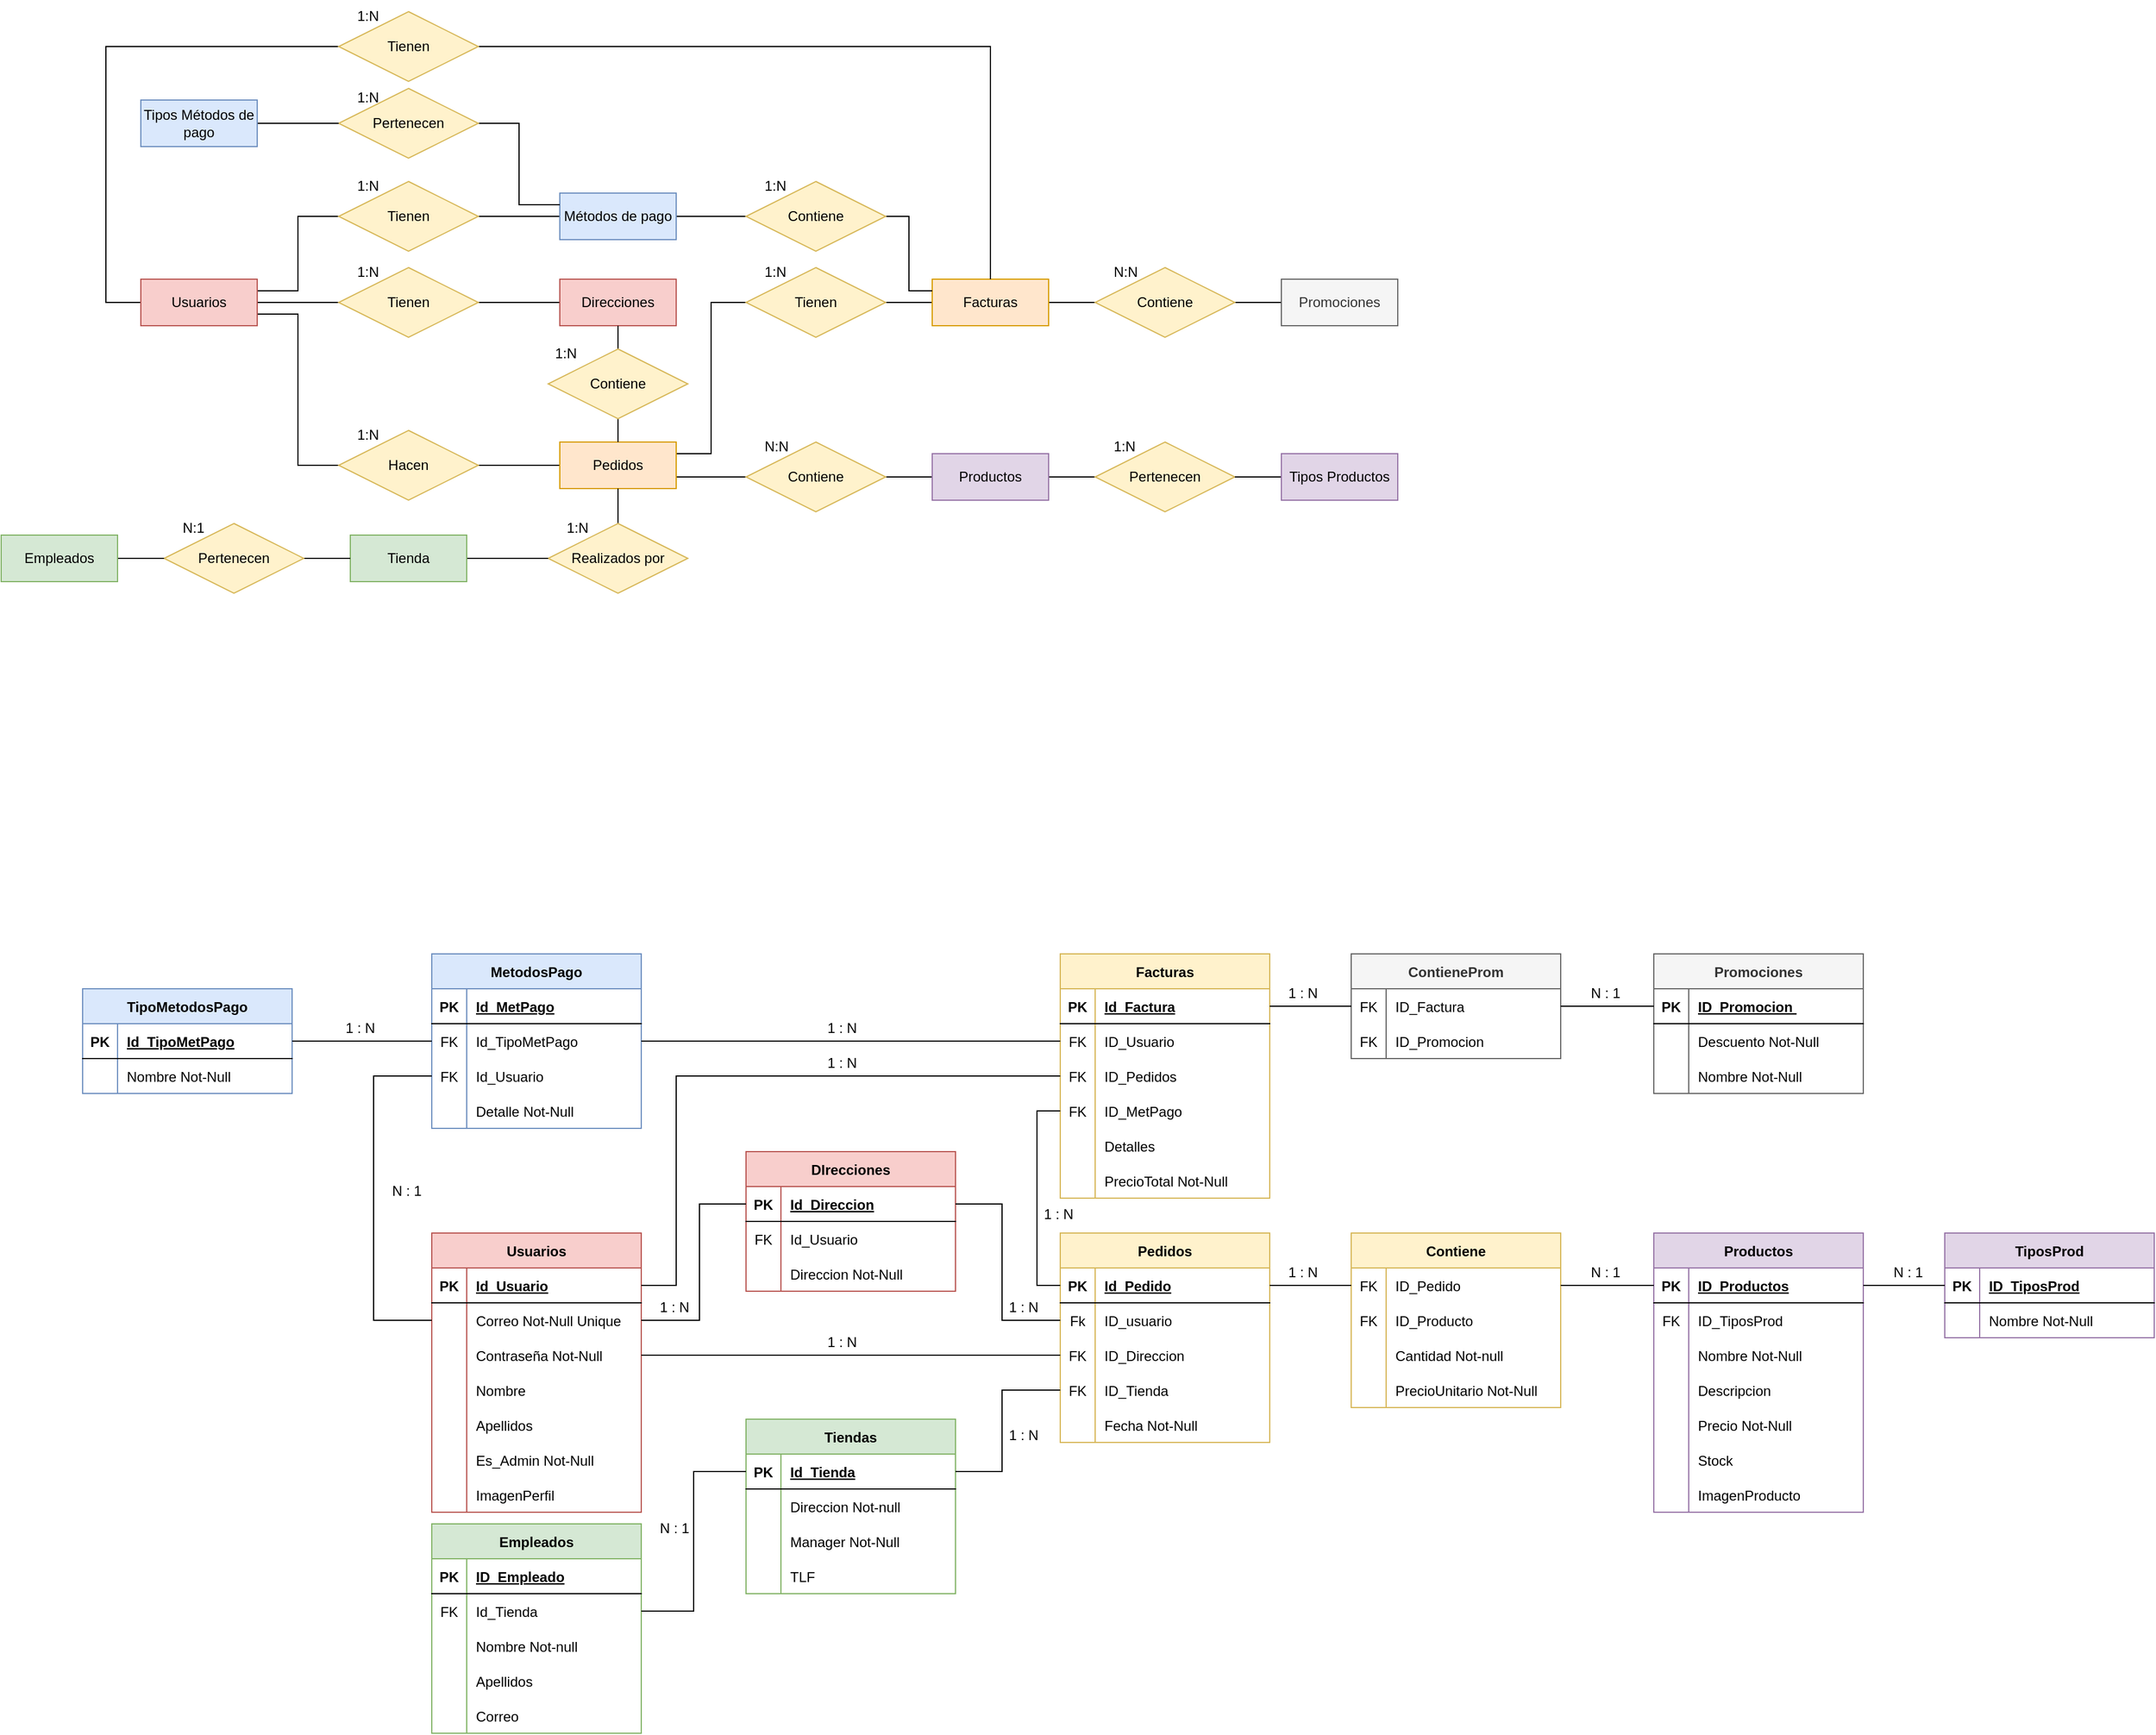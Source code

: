 <mxfile version="18.0.2" type="device"><diagram id="-Jp87KGPRtAXwy1_4ATG" name="Page-1"><mxGraphModel dx="1865" dy="1748" grid="1" gridSize="10" guides="1" tooltips="1" connect="1" arrows="1" fold="1" page="1" pageScale="1" pageWidth="827" pageHeight="1169" math="0" shadow="0"><root><mxCell id="0"/><mxCell id="1" parent="0"/><mxCell id="q7kvN1OLjrPQb-v-kOLG-1" value="Usuarios" style="shape=table;startSize=30;container=1;collapsible=1;childLayout=tableLayout;fixedRows=1;rowLines=0;fontStyle=1;align=center;resizeLast=1;fillColor=#f8cecc;strokeColor=#b85450;" parent="1" vertex="1"><mxGeometry x="40" y="260" width="180" height="240" as="geometry"/></mxCell><mxCell id="q7kvN1OLjrPQb-v-kOLG-2" value="" style="shape=tableRow;horizontal=0;startSize=0;swimlaneHead=0;swimlaneBody=0;fillColor=none;collapsible=0;dropTarget=0;points=[[0,0.5],[1,0.5]];portConstraint=eastwest;top=0;left=0;right=0;bottom=1;" parent="q7kvN1OLjrPQb-v-kOLG-1" vertex="1"><mxGeometry y="30" width="180" height="30" as="geometry"/></mxCell><mxCell id="q7kvN1OLjrPQb-v-kOLG-3" value="PK" style="shape=partialRectangle;connectable=0;fillColor=none;top=0;left=0;bottom=0;right=0;fontStyle=1;overflow=hidden;" parent="q7kvN1OLjrPQb-v-kOLG-2" vertex="1"><mxGeometry width="30" height="30" as="geometry"><mxRectangle width="30" height="30" as="alternateBounds"/></mxGeometry></mxCell><mxCell id="q7kvN1OLjrPQb-v-kOLG-4" value="Id_Usuario" style="shape=partialRectangle;connectable=0;fillColor=none;top=0;left=0;bottom=0;right=0;align=left;spacingLeft=6;fontStyle=5;overflow=hidden;" parent="q7kvN1OLjrPQb-v-kOLG-2" vertex="1"><mxGeometry x="30" width="150" height="30" as="geometry"><mxRectangle width="150" height="30" as="alternateBounds"/></mxGeometry></mxCell><mxCell id="q7kvN1OLjrPQb-v-kOLG-5" value="" style="shape=tableRow;horizontal=0;startSize=0;swimlaneHead=0;swimlaneBody=0;fillColor=none;collapsible=0;dropTarget=0;points=[[0,0.5],[1,0.5]];portConstraint=eastwest;top=0;left=0;right=0;bottom=0;" parent="q7kvN1OLjrPQb-v-kOLG-1" vertex="1"><mxGeometry y="60" width="180" height="30" as="geometry"/></mxCell><mxCell id="q7kvN1OLjrPQb-v-kOLG-6" value="" style="shape=partialRectangle;connectable=0;fillColor=none;top=0;left=0;bottom=0;right=0;editable=1;overflow=hidden;" parent="q7kvN1OLjrPQb-v-kOLG-5" vertex="1"><mxGeometry width="30" height="30" as="geometry"><mxRectangle width="30" height="30" as="alternateBounds"/></mxGeometry></mxCell><mxCell id="q7kvN1OLjrPQb-v-kOLG-7" value="Correo Not-Null Unique" style="shape=partialRectangle;connectable=0;fillColor=none;top=0;left=0;bottom=0;right=0;align=left;spacingLeft=6;overflow=hidden;" parent="q7kvN1OLjrPQb-v-kOLG-5" vertex="1"><mxGeometry x="30" width="150" height="30" as="geometry"><mxRectangle width="150" height="30" as="alternateBounds"/></mxGeometry></mxCell><mxCell id="q7kvN1OLjrPQb-v-kOLG-8" value="" style="shape=tableRow;horizontal=0;startSize=0;swimlaneHead=0;swimlaneBody=0;fillColor=none;collapsible=0;dropTarget=0;points=[[0,0.5],[1,0.5]];portConstraint=eastwest;top=0;left=0;right=0;bottom=0;" parent="q7kvN1OLjrPQb-v-kOLG-1" vertex="1"><mxGeometry y="90" width="180" height="30" as="geometry"/></mxCell><mxCell id="q7kvN1OLjrPQb-v-kOLG-9" value="" style="shape=partialRectangle;connectable=0;fillColor=none;top=0;left=0;bottom=0;right=0;editable=1;overflow=hidden;" parent="q7kvN1OLjrPQb-v-kOLG-8" vertex="1"><mxGeometry width="30" height="30" as="geometry"><mxRectangle width="30" height="30" as="alternateBounds"/></mxGeometry></mxCell><mxCell id="q7kvN1OLjrPQb-v-kOLG-10" value="Contraseña Not-Null" style="shape=partialRectangle;connectable=0;fillColor=none;top=0;left=0;bottom=0;right=0;align=left;spacingLeft=6;overflow=hidden;" parent="q7kvN1OLjrPQb-v-kOLG-8" vertex="1"><mxGeometry x="30" width="150" height="30" as="geometry"><mxRectangle width="150" height="30" as="alternateBounds"/></mxGeometry></mxCell><mxCell id="q7kvN1OLjrPQb-v-kOLG-11" value="" style="shape=tableRow;horizontal=0;startSize=0;swimlaneHead=0;swimlaneBody=0;fillColor=none;collapsible=0;dropTarget=0;points=[[0,0.5],[1,0.5]];portConstraint=eastwest;top=0;left=0;right=0;bottom=0;" parent="q7kvN1OLjrPQb-v-kOLG-1" vertex="1"><mxGeometry y="120" width="180" height="30" as="geometry"/></mxCell><mxCell id="q7kvN1OLjrPQb-v-kOLG-12" value="" style="shape=partialRectangle;connectable=0;fillColor=none;top=0;left=0;bottom=0;right=0;editable=1;overflow=hidden;" parent="q7kvN1OLjrPQb-v-kOLG-11" vertex="1"><mxGeometry width="30" height="30" as="geometry"><mxRectangle width="30" height="30" as="alternateBounds"/></mxGeometry></mxCell><mxCell id="q7kvN1OLjrPQb-v-kOLG-13" value="Nombre" style="shape=partialRectangle;connectable=0;fillColor=none;top=0;left=0;bottom=0;right=0;align=left;spacingLeft=6;overflow=hidden;" parent="q7kvN1OLjrPQb-v-kOLG-11" vertex="1"><mxGeometry x="30" width="150" height="30" as="geometry"><mxRectangle width="150" height="30" as="alternateBounds"/></mxGeometry></mxCell><mxCell id="q7kvN1OLjrPQb-v-kOLG-14" value="" style="shape=tableRow;horizontal=0;startSize=0;swimlaneHead=0;swimlaneBody=0;fillColor=none;collapsible=0;dropTarget=0;points=[[0,0.5],[1,0.5]];portConstraint=eastwest;top=0;left=0;right=0;bottom=0;" parent="q7kvN1OLjrPQb-v-kOLG-1" vertex="1"><mxGeometry y="150" width="180" height="30" as="geometry"/></mxCell><mxCell id="q7kvN1OLjrPQb-v-kOLG-15" value="" style="shape=partialRectangle;connectable=0;fillColor=none;top=0;left=0;bottom=0;right=0;editable=1;overflow=hidden;" parent="q7kvN1OLjrPQb-v-kOLG-14" vertex="1"><mxGeometry width="30" height="30" as="geometry"><mxRectangle width="30" height="30" as="alternateBounds"/></mxGeometry></mxCell><mxCell id="q7kvN1OLjrPQb-v-kOLG-16" value="Apellidos" style="shape=partialRectangle;connectable=0;fillColor=none;top=0;left=0;bottom=0;right=0;align=left;spacingLeft=6;overflow=hidden;" parent="q7kvN1OLjrPQb-v-kOLG-14" vertex="1"><mxGeometry x="30" width="150" height="30" as="geometry"><mxRectangle width="150" height="30" as="alternateBounds"/></mxGeometry></mxCell><mxCell id="q7kvN1OLjrPQb-v-kOLG-17" value="" style="shape=tableRow;horizontal=0;startSize=0;swimlaneHead=0;swimlaneBody=0;fillColor=none;collapsible=0;dropTarget=0;points=[[0,0.5],[1,0.5]];portConstraint=eastwest;top=0;left=0;right=0;bottom=0;" parent="q7kvN1OLjrPQb-v-kOLG-1" vertex="1"><mxGeometry y="180" width="180" height="30" as="geometry"/></mxCell><mxCell id="q7kvN1OLjrPQb-v-kOLG-18" value="" style="shape=partialRectangle;connectable=0;fillColor=none;top=0;left=0;bottom=0;right=0;editable=1;overflow=hidden;" parent="q7kvN1OLjrPQb-v-kOLG-17" vertex="1"><mxGeometry width="30" height="30" as="geometry"><mxRectangle width="30" height="30" as="alternateBounds"/></mxGeometry></mxCell><mxCell id="q7kvN1OLjrPQb-v-kOLG-19" value="Es_Admin Not-Null" style="shape=partialRectangle;connectable=0;fillColor=none;top=0;left=0;bottom=0;right=0;align=left;spacingLeft=6;overflow=hidden;" parent="q7kvN1OLjrPQb-v-kOLG-17" vertex="1"><mxGeometry x="30" width="150" height="30" as="geometry"><mxRectangle width="150" height="30" as="alternateBounds"/></mxGeometry></mxCell><mxCell id="kpe0EhIaovX-ZAm1tUMz-1" value="" style="shape=tableRow;horizontal=0;startSize=0;swimlaneHead=0;swimlaneBody=0;fillColor=none;collapsible=0;dropTarget=0;points=[[0,0.5],[1,0.5]];portConstraint=eastwest;top=0;left=0;right=0;bottom=0;" parent="q7kvN1OLjrPQb-v-kOLG-1" vertex="1"><mxGeometry y="210" width="180" height="30" as="geometry"/></mxCell><mxCell id="kpe0EhIaovX-ZAm1tUMz-2" value="" style="shape=partialRectangle;connectable=0;fillColor=none;top=0;left=0;bottom=0;right=0;editable=1;overflow=hidden;" parent="kpe0EhIaovX-ZAm1tUMz-1" vertex="1"><mxGeometry width="30" height="30" as="geometry"><mxRectangle width="30" height="30" as="alternateBounds"/></mxGeometry></mxCell><mxCell id="kpe0EhIaovX-ZAm1tUMz-3" value="ImagenPerfil" style="shape=partialRectangle;connectable=0;fillColor=none;top=0;left=0;bottom=0;right=0;align=left;spacingLeft=6;overflow=hidden;" parent="kpe0EhIaovX-ZAm1tUMz-1" vertex="1"><mxGeometry x="30" width="150" height="30" as="geometry"><mxRectangle width="150" height="30" as="alternateBounds"/></mxGeometry></mxCell><mxCell id="q7kvN1OLjrPQb-v-kOLG-20" value="Pedidos" style="shape=table;startSize=30;container=1;collapsible=1;childLayout=tableLayout;fixedRows=1;rowLines=0;fontStyle=1;align=center;resizeLast=1;fillColor=#fff2cc;strokeColor=#d6b656;" parent="1" vertex="1"><mxGeometry x="580" y="260" width="180" height="180" as="geometry"/></mxCell><mxCell id="q7kvN1OLjrPQb-v-kOLG-21" value="" style="shape=tableRow;horizontal=0;startSize=0;swimlaneHead=0;swimlaneBody=0;fillColor=none;collapsible=0;dropTarget=0;points=[[0,0.5],[1,0.5]];portConstraint=eastwest;top=0;left=0;right=0;bottom=1;" parent="q7kvN1OLjrPQb-v-kOLG-20" vertex="1"><mxGeometry y="30" width="180" height="30" as="geometry"/></mxCell><mxCell id="q7kvN1OLjrPQb-v-kOLG-22" value="PK" style="shape=partialRectangle;connectable=0;fillColor=none;top=0;left=0;bottom=0;right=0;fontStyle=1;overflow=hidden;" parent="q7kvN1OLjrPQb-v-kOLG-21" vertex="1"><mxGeometry width="30" height="30" as="geometry"><mxRectangle width="30" height="30" as="alternateBounds"/></mxGeometry></mxCell><mxCell id="q7kvN1OLjrPQb-v-kOLG-23" value="Id_Pedido" style="shape=partialRectangle;connectable=0;fillColor=none;top=0;left=0;bottom=0;right=0;align=left;spacingLeft=6;fontStyle=5;overflow=hidden;" parent="q7kvN1OLjrPQb-v-kOLG-21" vertex="1"><mxGeometry x="30" width="150" height="30" as="geometry"><mxRectangle width="150" height="30" as="alternateBounds"/></mxGeometry></mxCell><mxCell id="q7kvN1OLjrPQb-v-kOLG-24" value="" style="shape=tableRow;horizontal=0;startSize=0;swimlaneHead=0;swimlaneBody=0;fillColor=none;collapsible=0;dropTarget=0;points=[[0,0.5],[1,0.5]];portConstraint=eastwest;top=0;left=0;right=0;bottom=0;" parent="q7kvN1OLjrPQb-v-kOLG-20" vertex="1"><mxGeometry y="60" width="180" height="30" as="geometry"/></mxCell><mxCell id="q7kvN1OLjrPQb-v-kOLG-25" value="Fk" style="shape=partialRectangle;connectable=0;fillColor=none;top=0;left=0;bottom=0;right=0;editable=1;overflow=hidden;" parent="q7kvN1OLjrPQb-v-kOLG-24" vertex="1"><mxGeometry width="30" height="30" as="geometry"><mxRectangle width="30" height="30" as="alternateBounds"/></mxGeometry></mxCell><mxCell id="q7kvN1OLjrPQb-v-kOLG-26" value="ID_usuario" style="shape=partialRectangle;connectable=0;fillColor=none;top=0;left=0;bottom=0;right=0;align=left;spacingLeft=6;overflow=hidden;" parent="q7kvN1OLjrPQb-v-kOLG-24" vertex="1"><mxGeometry x="30" width="150" height="30" as="geometry"><mxRectangle width="150" height="30" as="alternateBounds"/></mxGeometry></mxCell><mxCell id="xTGOjddvu_knLwP3NOXN-35" value="" style="shape=tableRow;horizontal=0;startSize=0;swimlaneHead=0;swimlaneBody=0;fillColor=none;collapsible=0;dropTarget=0;points=[[0,0.5],[1,0.5]];portConstraint=eastwest;top=0;left=0;right=0;bottom=0;" parent="q7kvN1OLjrPQb-v-kOLG-20" vertex="1"><mxGeometry y="90" width="180" height="30" as="geometry"/></mxCell><mxCell id="xTGOjddvu_knLwP3NOXN-36" value="FK" style="shape=partialRectangle;connectable=0;fillColor=none;top=0;left=0;bottom=0;right=0;editable=1;overflow=hidden;" parent="xTGOjddvu_knLwP3NOXN-35" vertex="1"><mxGeometry width="30" height="30" as="geometry"><mxRectangle width="30" height="30" as="alternateBounds"/></mxGeometry></mxCell><mxCell id="xTGOjddvu_knLwP3NOXN-37" value="ID_Direccion" style="shape=partialRectangle;connectable=0;fillColor=none;top=0;left=0;bottom=0;right=0;align=left;spacingLeft=6;overflow=hidden;" parent="xTGOjddvu_knLwP3NOXN-35" vertex="1"><mxGeometry x="30" width="150" height="30" as="geometry"><mxRectangle width="150" height="30" as="alternateBounds"/></mxGeometry></mxCell><mxCell id="xTGOjddvu_knLwP3NOXN-44" value="" style="shape=tableRow;horizontal=0;startSize=0;swimlaneHead=0;swimlaneBody=0;fillColor=none;collapsible=0;dropTarget=0;points=[[0,0.5],[1,0.5]];portConstraint=eastwest;top=0;left=0;right=0;bottom=0;" parent="q7kvN1OLjrPQb-v-kOLG-20" vertex="1"><mxGeometry y="120" width="180" height="30" as="geometry"/></mxCell><mxCell id="xTGOjddvu_knLwP3NOXN-45" value="FK" style="shape=partialRectangle;connectable=0;fillColor=none;top=0;left=0;bottom=0;right=0;editable=1;overflow=hidden;" parent="xTGOjddvu_knLwP3NOXN-44" vertex="1"><mxGeometry width="30" height="30" as="geometry"><mxRectangle width="30" height="30" as="alternateBounds"/></mxGeometry></mxCell><mxCell id="xTGOjddvu_knLwP3NOXN-46" value="ID_Tienda" style="shape=partialRectangle;connectable=0;fillColor=none;top=0;left=0;bottom=0;right=0;align=left;spacingLeft=6;overflow=hidden;" parent="xTGOjddvu_knLwP3NOXN-44" vertex="1"><mxGeometry x="30" width="150" height="30" as="geometry"><mxRectangle width="150" height="30" as="alternateBounds"/></mxGeometry></mxCell><mxCell id="q7kvN1OLjrPQb-v-kOLG-27" value="" style="shape=tableRow;horizontal=0;startSize=0;swimlaneHead=0;swimlaneBody=0;fillColor=none;collapsible=0;dropTarget=0;points=[[0,0.5],[1,0.5]];portConstraint=eastwest;top=0;left=0;right=0;bottom=0;" parent="q7kvN1OLjrPQb-v-kOLG-20" vertex="1"><mxGeometry y="150" width="180" height="30" as="geometry"/></mxCell><mxCell id="q7kvN1OLjrPQb-v-kOLG-28" value="" style="shape=partialRectangle;connectable=0;fillColor=none;top=0;left=0;bottom=0;right=0;editable=1;overflow=hidden;" parent="q7kvN1OLjrPQb-v-kOLG-27" vertex="1"><mxGeometry width="30" height="30" as="geometry"><mxRectangle width="30" height="30" as="alternateBounds"/></mxGeometry></mxCell><mxCell id="q7kvN1OLjrPQb-v-kOLG-29" value="Fecha Not-Null" style="shape=partialRectangle;connectable=0;fillColor=none;top=0;left=0;bottom=0;right=0;align=left;spacingLeft=6;overflow=hidden;" parent="q7kvN1OLjrPQb-v-kOLG-27" vertex="1"><mxGeometry x="30" width="150" height="30" as="geometry"><mxRectangle width="150" height="30" as="alternateBounds"/></mxGeometry></mxCell><mxCell id="q7kvN1OLjrPQb-v-kOLG-59" value="Contiene" style="shape=table;startSize=30;container=1;collapsible=1;childLayout=tableLayout;fixedRows=1;rowLines=0;fontStyle=1;align=center;resizeLast=1;fillColor=#fff2cc;strokeColor=#d6b656;" parent="1" vertex="1"><mxGeometry x="830" y="260" width="180" height="150" as="geometry"/></mxCell><mxCell id="q7kvN1OLjrPQb-v-kOLG-63" value="" style="shape=tableRow;horizontal=0;startSize=0;swimlaneHead=0;swimlaneBody=0;fillColor=none;collapsible=0;dropTarget=0;points=[[0,0.5],[1,0.5]];portConstraint=eastwest;top=0;left=0;right=0;bottom=0;" parent="q7kvN1OLjrPQb-v-kOLG-59" vertex="1"><mxGeometry y="30" width="180" height="30" as="geometry"/></mxCell><mxCell id="q7kvN1OLjrPQb-v-kOLG-64" value="FK" style="shape=partialRectangle;connectable=0;fillColor=none;top=0;left=0;bottom=0;right=0;editable=1;overflow=hidden;" parent="q7kvN1OLjrPQb-v-kOLG-63" vertex="1"><mxGeometry width="30" height="30" as="geometry"><mxRectangle width="30" height="30" as="alternateBounds"/></mxGeometry></mxCell><mxCell id="q7kvN1OLjrPQb-v-kOLG-65" value="ID_Pedido" style="shape=partialRectangle;connectable=0;fillColor=none;top=0;left=0;bottom=0;right=0;align=left;spacingLeft=6;overflow=hidden;" parent="q7kvN1OLjrPQb-v-kOLG-63" vertex="1"><mxGeometry x="30" width="150" height="30" as="geometry"><mxRectangle width="150" height="30" as="alternateBounds"/></mxGeometry></mxCell><mxCell id="q7kvN1OLjrPQb-v-kOLG-66" value="" style="shape=tableRow;horizontal=0;startSize=0;swimlaneHead=0;swimlaneBody=0;fillColor=none;collapsible=0;dropTarget=0;points=[[0,0.5],[1,0.5]];portConstraint=eastwest;top=0;left=0;right=0;bottom=0;" parent="q7kvN1OLjrPQb-v-kOLG-59" vertex="1"><mxGeometry y="60" width="180" height="30" as="geometry"/></mxCell><mxCell id="q7kvN1OLjrPQb-v-kOLG-67" value="FK" style="shape=partialRectangle;connectable=0;fillColor=none;top=0;left=0;bottom=0;right=0;editable=1;overflow=hidden;" parent="q7kvN1OLjrPQb-v-kOLG-66" vertex="1"><mxGeometry width="30" height="30" as="geometry"><mxRectangle width="30" height="30" as="alternateBounds"/></mxGeometry></mxCell><mxCell id="q7kvN1OLjrPQb-v-kOLG-68" value="ID_Producto" style="shape=partialRectangle;connectable=0;fillColor=none;top=0;left=0;bottom=0;right=0;align=left;spacingLeft=6;overflow=hidden;" parent="q7kvN1OLjrPQb-v-kOLG-66" vertex="1"><mxGeometry x="30" width="150" height="30" as="geometry"><mxRectangle width="150" height="30" as="alternateBounds"/></mxGeometry></mxCell><mxCell id="q7kvN1OLjrPQb-v-kOLG-69" value="" style="shape=tableRow;horizontal=0;startSize=0;swimlaneHead=0;swimlaneBody=0;fillColor=none;collapsible=0;dropTarget=0;points=[[0,0.5],[1,0.5]];portConstraint=eastwest;top=0;left=0;right=0;bottom=0;" parent="q7kvN1OLjrPQb-v-kOLG-59" vertex="1"><mxGeometry y="90" width="180" height="30" as="geometry"/></mxCell><mxCell id="q7kvN1OLjrPQb-v-kOLG-70" value="" style="shape=partialRectangle;connectable=0;fillColor=none;top=0;left=0;bottom=0;right=0;editable=1;overflow=hidden;" parent="q7kvN1OLjrPQb-v-kOLG-69" vertex="1"><mxGeometry width="30" height="30" as="geometry"><mxRectangle width="30" height="30" as="alternateBounds"/></mxGeometry></mxCell><mxCell id="q7kvN1OLjrPQb-v-kOLG-71" value="Cantidad Not-null" style="shape=partialRectangle;connectable=0;fillColor=none;top=0;left=0;bottom=0;right=0;align=left;spacingLeft=6;overflow=hidden;" parent="q7kvN1OLjrPQb-v-kOLG-69" vertex="1"><mxGeometry x="30" width="150" height="30" as="geometry"><mxRectangle width="150" height="30" as="alternateBounds"/></mxGeometry></mxCell><mxCell id="xTGOjddvu_knLwP3NOXN-93" value="" style="shape=tableRow;horizontal=0;startSize=0;swimlaneHead=0;swimlaneBody=0;fillColor=none;collapsible=0;dropTarget=0;points=[[0,0.5],[1,0.5]];portConstraint=eastwest;top=0;left=0;right=0;bottom=0;" parent="q7kvN1OLjrPQb-v-kOLG-59" vertex="1"><mxGeometry y="120" width="180" height="30" as="geometry"/></mxCell><mxCell id="xTGOjddvu_knLwP3NOXN-94" value="" style="shape=partialRectangle;connectable=0;fillColor=none;top=0;left=0;bottom=0;right=0;editable=1;overflow=hidden;" parent="xTGOjddvu_knLwP3NOXN-93" vertex="1"><mxGeometry width="30" height="30" as="geometry"><mxRectangle width="30" height="30" as="alternateBounds"/></mxGeometry></mxCell><mxCell id="xTGOjddvu_knLwP3NOXN-95" value="PrecioUnitario Not-Null" style="shape=partialRectangle;connectable=0;fillColor=none;top=0;left=0;bottom=0;right=0;align=left;spacingLeft=6;overflow=hidden;" parent="xTGOjddvu_knLwP3NOXN-93" vertex="1"><mxGeometry x="30" width="150" height="30" as="geometry"><mxRectangle width="150" height="30" as="alternateBounds"/></mxGeometry></mxCell><mxCell id="q7kvN1OLjrPQb-v-kOLG-72" style="edgeStyle=orthogonalEdgeStyle;rounded=0;orthogonalLoop=1;jettySize=auto;html=1;exitX=0;exitY=0.5;exitDx=0;exitDy=0;entryX=1;entryY=0.5;entryDx=0;entryDy=0;endArrow=none;endFill=0;" parent="1" source="q7kvN1OLjrPQb-v-kOLG-63" target="q7kvN1OLjrPQb-v-kOLG-21" edge="1"><mxGeometry relative="1" as="geometry"/></mxCell><mxCell id="q7kvN1OLjrPQb-v-kOLG-73" value="1 : N" style="text;strokeColor=none;fillColor=none;spacingLeft=4;spacingRight=4;overflow=hidden;rotatable=0;points=[[0,0.5],[1,0.5]];portConstraint=eastwest;fontSize=12;" parent="1" vertex="1"><mxGeometry x="374" y="340" width="40" height="20" as="geometry"/></mxCell><mxCell id="q7kvN1OLjrPQb-v-kOLG-74" value="1 : N" style="text;strokeColor=none;fillColor=none;spacingLeft=4;spacingRight=4;overflow=hidden;rotatable=0;points=[[0,0.5],[1,0.5]];portConstraint=eastwest;fontSize=12;" parent="1" vertex="1"><mxGeometry x="770" y="280" width="40" height="20" as="geometry"/></mxCell><mxCell id="q7kvN1OLjrPQb-v-kOLG-75" value="Productos" style="shape=table;startSize=30;container=1;collapsible=1;childLayout=tableLayout;fixedRows=1;rowLines=0;fontStyle=1;align=center;resizeLast=1;fillColor=#e1d5e7;strokeColor=#9673a6;" parent="1" vertex="1"><mxGeometry x="1090" y="260" width="180" height="240" as="geometry"/></mxCell><mxCell id="q7kvN1OLjrPQb-v-kOLG-76" value="" style="shape=tableRow;horizontal=0;startSize=0;swimlaneHead=0;swimlaneBody=0;fillColor=none;collapsible=0;dropTarget=0;points=[[0,0.5],[1,0.5]];portConstraint=eastwest;top=0;left=0;right=0;bottom=1;" parent="q7kvN1OLjrPQb-v-kOLG-75" vertex="1"><mxGeometry y="30" width="180" height="30" as="geometry"/></mxCell><mxCell id="q7kvN1OLjrPQb-v-kOLG-77" value="PK" style="shape=partialRectangle;connectable=0;fillColor=none;top=0;left=0;bottom=0;right=0;fontStyle=1;overflow=hidden;" parent="q7kvN1OLjrPQb-v-kOLG-76" vertex="1"><mxGeometry width="30" height="30" as="geometry"><mxRectangle width="30" height="30" as="alternateBounds"/></mxGeometry></mxCell><mxCell id="q7kvN1OLjrPQb-v-kOLG-78" value="ID_Productos" style="shape=partialRectangle;connectable=0;fillColor=none;top=0;left=0;bottom=0;right=0;align=left;spacingLeft=6;fontStyle=5;overflow=hidden;" parent="q7kvN1OLjrPQb-v-kOLG-76" vertex="1"><mxGeometry x="30" width="150" height="30" as="geometry"><mxRectangle width="150" height="30" as="alternateBounds"/></mxGeometry></mxCell><mxCell id="xTGOjddvu_knLwP3NOXN-178" value="" style="shape=tableRow;horizontal=0;startSize=0;swimlaneHead=0;swimlaneBody=0;fillColor=none;collapsible=0;dropTarget=0;points=[[0,0.5],[1,0.5]];portConstraint=eastwest;top=0;left=0;right=0;bottom=0;" parent="q7kvN1OLjrPQb-v-kOLG-75" vertex="1"><mxGeometry y="60" width="180" height="30" as="geometry"/></mxCell><mxCell id="xTGOjddvu_knLwP3NOXN-179" value="FK" style="shape=partialRectangle;connectable=0;fillColor=none;top=0;left=0;bottom=0;right=0;editable=1;overflow=hidden;" parent="xTGOjddvu_knLwP3NOXN-178" vertex="1"><mxGeometry width="30" height="30" as="geometry"><mxRectangle width="30" height="30" as="alternateBounds"/></mxGeometry></mxCell><mxCell id="xTGOjddvu_knLwP3NOXN-180" value="ID_TiposProd" style="shape=partialRectangle;connectable=0;fillColor=none;top=0;left=0;bottom=0;right=0;align=left;spacingLeft=6;overflow=hidden;" parent="xTGOjddvu_knLwP3NOXN-178" vertex="1"><mxGeometry x="30" width="150" height="30" as="geometry"><mxRectangle width="150" height="30" as="alternateBounds"/></mxGeometry></mxCell><mxCell id="q7kvN1OLjrPQb-v-kOLG-79" value="" style="shape=tableRow;horizontal=0;startSize=0;swimlaneHead=0;swimlaneBody=0;fillColor=none;collapsible=0;dropTarget=0;points=[[0,0.5],[1,0.5]];portConstraint=eastwest;top=0;left=0;right=0;bottom=0;" parent="q7kvN1OLjrPQb-v-kOLG-75" vertex="1"><mxGeometry y="90" width="180" height="30" as="geometry"/></mxCell><mxCell id="q7kvN1OLjrPQb-v-kOLG-80" value="" style="shape=partialRectangle;connectable=0;fillColor=none;top=0;left=0;bottom=0;right=0;editable=1;overflow=hidden;" parent="q7kvN1OLjrPQb-v-kOLG-79" vertex="1"><mxGeometry width="30" height="30" as="geometry"><mxRectangle width="30" height="30" as="alternateBounds"/></mxGeometry></mxCell><mxCell id="q7kvN1OLjrPQb-v-kOLG-81" value="Nombre Not-Null" style="shape=partialRectangle;connectable=0;fillColor=none;top=0;left=0;bottom=0;right=0;align=left;spacingLeft=6;overflow=hidden;" parent="q7kvN1OLjrPQb-v-kOLG-79" vertex="1"><mxGeometry x="30" width="150" height="30" as="geometry"><mxRectangle width="150" height="30" as="alternateBounds"/></mxGeometry></mxCell><mxCell id="q7kvN1OLjrPQb-v-kOLG-82" value="" style="shape=tableRow;horizontal=0;startSize=0;swimlaneHead=0;swimlaneBody=0;fillColor=none;collapsible=0;dropTarget=0;points=[[0,0.5],[1,0.5]];portConstraint=eastwest;top=0;left=0;right=0;bottom=0;" parent="q7kvN1OLjrPQb-v-kOLG-75" vertex="1"><mxGeometry y="120" width="180" height="30" as="geometry"/></mxCell><mxCell id="q7kvN1OLjrPQb-v-kOLG-83" value="" style="shape=partialRectangle;connectable=0;fillColor=none;top=0;left=0;bottom=0;right=0;editable=1;overflow=hidden;" parent="q7kvN1OLjrPQb-v-kOLG-82" vertex="1"><mxGeometry width="30" height="30" as="geometry"><mxRectangle width="30" height="30" as="alternateBounds"/></mxGeometry></mxCell><mxCell id="q7kvN1OLjrPQb-v-kOLG-84" value="Descripcion" style="shape=partialRectangle;connectable=0;fillColor=none;top=0;left=0;bottom=0;right=0;align=left;spacingLeft=6;overflow=hidden;" parent="q7kvN1OLjrPQb-v-kOLG-82" vertex="1"><mxGeometry x="30" width="150" height="30" as="geometry"><mxRectangle width="150" height="30" as="alternateBounds"/></mxGeometry></mxCell><mxCell id="q7kvN1OLjrPQb-v-kOLG-85" value="" style="shape=tableRow;horizontal=0;startSize=0;swimlaneHead=0;swimlaneBody=0;fillColor=none;collapsible=0;dropTarget=0;points=[[0,0.5],[1,0.5]];portConstraint=eastwest;top=0;left=0;right=0;bottom=0;" parent="q7kvN1OLjrPQb-v-kOLG-75" vertex="1"><mxGeometry y="150" width="180" height="30" as="geometry"/></mxCell><mxCell id="q7kvN1OLjrPQb-v-kOLG-86" value="" style="shape=partialRectangle;connectable=0;fillColor=none;top=0;left=0;bottom=0;right=0;editable=1;overflow=hidden;" parent="q7kvN1OLjrPQb-v-kOLG-85" vertex="1"><mxGeometry width="30" height="30" as="geometry"><mxRectangle width="30" height="30" as="alternateBounds"/></mxGeometry></mxCell><mxCell id="q7kvN1OLjrPQb-v-kOLG-87" value="Precio Not-Null" style="shape=partialRectangle;connectable=0;fillColor=none;top=0;left=0;bottom=0;right=0;align=left;spacingLeft=6;overflow=hidden;" parent="q7kvN1OLjrPQb-v-kOLG-85" vertex="1"><mxGeometry x="30" width="150" height="30" as="geometry"><mxRectangle width="150" height="30" as="alternateBounds"/></mxGeometry></mxCell><mxCell id="q7kvN1OLjrPQb-v-kOLG-88" value="" style="shape=tableRow;horizontal=0;startSize=0;swimlaneHead=0;swimlaneBody=0;fillColor=none;collapsible=0;dropTarget=0;points=[[0,0.5],[1,0.5]];portConstraint=eastwest;top=0;left=0;right=0;bottom=0;" parent="q7kvN1OLjrPQb-v-kOLG-75" vertex="1"><mxGeometry y="180" width="180" height="30" as="geometry"/></mxCell><mxCell id="q7kvN1OLjrPQb-v-kOLG-89" value="" style="shape=partialRectangle;connectable=0;fillColor=none;top=0;left=0;bottom=0;right=0;editable=1;overflow=hidden;" parent="q7kvN1OLjrPQb-v-kOLG-88" vertex="1"><mxGeometry width="30" height="30" as="geometry"><mxRectangle width="30" height="30" as="alternateBounds"/></mxGeometry></mxCell><mxCell id="q7kvN1OLjrPQb-v-kOLG-90" value="Stock" style="shape=partialRectangle;connectable=0;fillColor=none;top=0;left=0;bottom=0;right=0;align=left;spacingLeft=6;overflow=hidden;" parent="q7kvN1OLjrPQb-v-kOLG-88" vertex="1"><mxGeometry x="30" width="150" height="30" as="geometry"><mxRectangle width="150" height="30" as="alternateBounds"/></mxGeometry></mxCell><mxCell id="kpe0EhIaovX-ZAm1tUMz-4" value="" style="shape=tableRow;horizontal=0;startSize=0;swimlaneHead=0;swimlaneBody=0;fillColor=none;collapsible=0;dropTarget=0;points=[[0,0.5],[1,0.5]];portConstraint=eastwest;top=0;left=0;right=0;bottom=0;" parent="q7kvN1OLjrPQb-v-kOLG-75" vertex="1"><mxGeometry y="210" width="180" height="30" as="geometry"/></mxCell><mxCell id="kpe0EhIaovX-ZAm1tUMz-5" value="" style="shape=partialRectangle;connectable=0;fillColor=none;top=0;left=0;bottom=0;right=0;editable=1;overflow=hidden;" parent="kpe0EhIaovX-ZAm1tUMz-4" vertex="1"><mxGeometry width="30" height="30" as="geometry"><mxRectangle width="30" height="30" as="alternateBounds"/></mxGeometry></mxCell><mxCell id="kpe0EhIaovX-ZAm1tUMz-6" value="ImagenProducto" style="shape=partialRectangle;connectable=0;fillColor=none;top=0;left=0;bottom=0;right=0;align=left;spacingLeft=6;overflow=hidden;" parent="kpe0EhIaovX-ZAm1tUMz-4" vertex="1"><mxGeometry x="30" width="150" height="30" as="geometry"><mxRectangle width="150" height="30" as="alternateBounds"/></mxGeometry></mxCell><mxCell id="q7kvN1OLjrPQb-v-kOLG-91" style="edgeStyle=orthogonalEdgeStyle;rounded=0;orthogonalLoop=1;jettySize=auto;html=1;exitX=1;exitY=0.5;exitDx=0;exitDy=0;entryX=0;entryY=0.5;entryDx=0;entryDy=0;endArrow=none;endFill=0;" parent="1" source="q7kvN1OLjrPQb-v-kOLG-63" target="q7kvN1OLjrPQb-v-kOLG-76" edge="1"><mxGeometry relative="1" as="geometry"/></mxCell><mxCell id="q7kvN1OLjrPQb-v-kOLG-92" value="N : 1" style="text;strokeColor=none;fillColor=none;spacingLeft=4;spacingRight=4;overflow=hidden;rotatable=0;points=[[0,0.5],[1,0.5]];portConstraint=eastwest;fontSize=12;" parent="1" vertex="1"><mxGeometry x="1030" y="280" width="40" height="20" as="geometry"/></mxCell><mxCell id="q7kvN1OLjrPQb-v-kOLG-93" value="Tiendas" style="shape=table;startSize=30;container=1;collapsible=1;childLayout=tableLayout;fixedRows=1;rowLines=0;fontStyle=1;align=center;resizeLast=1;fillColor=#d5e8d4;strokeColor=#82b366;" parent="1" vertex="1"><mxGeometry x="310" y="420" width="180" height="150" as="geometry"/></mxCell><mxCell id="q7kvN1OLjrPQb-v-kOLG-94" value="" style="shape=tableRow;horizontal=0;startSize=0;swimlaneHead=0;swimlaneBody=0;fillColor=none;collapsible=0;dropTarget=0;points=[[0,0.5],[1,0.5]];portConstraint=eastwest;top=0;left=0;right=0;bottom=1;" parent="q7kvN1OLjrPQb-v-kOLG-93" vertex="1"><mxGeometry y="30" width="180" height="30" as="geometry"/></mxCell><mxCell id="q7kvN1OLjrPQb-v-kOLG-95" value="PK" style="shape=partialRectangle;connectable=0;fillColor=none;top=0;left=0;bottom=0;right=0;fontStyle=1;overflow=hidden;" parent="q7kvN1OLjrPQb-v-kOLG-94" vertex="1"><mxGeometry width="30" height="30" as="geometry"><mxRectangle width="30" height="30" as="alternateBounds"/></mxGeometry></mxCell><mxCell id="q7kvN1OLjrPQb-v-kOLG-96" value="Id_Tienda" style="shape=partialRectangle;connectable=0;fillColor=none;top=0;left=0;bottom=0;right=0;align=left;spacingLeft=6;fontStyle=5;overflow=hidden;" parent="q7kvN1OLjrPQb-v-kOLG-94" vertex="1"><mxGeometry x="30" width="150" height="30" as="geometry"><mxRectangle width="150" height="30" as="alternateBounds"/></mxGeometry></mxCell><mxCell id="q7kvN1OLjrPQb-v-kOLG-97" value="" style="shape=tableRow;horizontal=0;startSize=0;swimlaneHead=0;swimlaneBody=0;fillColor=none;collapsible=0;dropTarget=0;points=[[0,0.5],[1,0.5]];portConstraint=eastwest;top=0;left=0;right=0;bottom=0;" parent="q7kvN1OLjrPQb-v-kOLG-93" vertex="1"><mxGeometry y="60" width="180" height="30" as="geometry"/></mxCell><mxCell id="q7kvN1OLjrPQb-v-kOLG-98" value="" style="shape=partialRectangle;connectable=0;fillColor=none;top=0;left=0;bottom=0;right=0;editable=1;overflow=hidden;" parent="q7kvN1OLjrPQb-v-kOLG-97" vertex="1"><mxGeometry width="30" height="30" as="geometry"><mxRectangle width="30" height="30" as="alternateBounds"/></mxGeometry></mxCell><mxCell id="q7kvN1OLjrPQb-v-kOLG-99" value="Direccion Not-null" style="shape=partialRectangle;connectable=0;fillColor=none;top=0;left=0;bottom=0;right=0;align=left;spacingLeft=6;overflow=hidden;" parent="q7kvN1OLjrPQb-v-kOLG-97" vertex="1"><mxGeometry x="30" width="150" height="30" as="geometry"><mxRectangle width="150" height="30" as="alternateBounds"/></mxGeometry></mxCell><mxCell id="q7kvN1OLjrPQb-v-kOLG-100" value="" style="shape=tableRow;horizontal=0;startSize=0;swimlaneHead=0;swimlaneBody=0;fillColor=none;collapsible=0;dropTarget=0;points=[[0,0.5],[1,0.5]];portConstraint=eastwest;top=0;left=0;right=0;bottom=0;" parent="q7kvN1OLjrPQb-v-kOLG-93" vertex="1"><mxGeometry y="90" width="180" height="30" as="geometry"/></mxCell><mxCell id="q7kvN1OLjrPQb-v-kOLG-101" value="" style="shape=partialRectangle;connectable=0;fillColor=none;top=0;left=0;bottom=0;right=0;editable=1;overflow=hidden;" parent="q7kvN1OLjrPQb-v-kOLG-100" vertex="1"><mxGeometry width="30" height="30" as="geometry"><mxRectangle width="30" height="30" as="alternateBounds"/></mxGeometry></mxCell><mxCell id="q7kvN1OLjrPQb-v-kOLG-102" value="Manager Not-Null" style="shape=partialRectangle;connectable=0;fillColor=none;top=0;left=0;bottom=0;right=0;align=left;spacingLeft=6;overflow=hidden;" parent="q7kvN1OLjrPQb-v-kOLG-100" vertex="1"><mxGeometry x="30" width="150" height="30" as="geometry"><mxRectangle width="150" height="30" as="alternateBounds"/></mxGeometry></mxCell><mxCell id="q7kvN1OLjrPQb-v-kOLG-103" value="" style="shape=tableRow;horizontal=0;startSize=0;swimlaneHead=0;swimlaneBody=0;fillColor=none;collapsible=0;dropTarget=0;points=[[0,0.5],[1,0.5]];portConstraint=eastwest;top=0;left=0;right=0;bottom=0;" parent="q7kvN1OLjrPQb-v-kOLG-93" vertex="1"><mxGeometry y="120" width="180" height="30" as="geometry"/></mxCell><mxCell id="q7kvN1OLjrPQb-v-kOLG-104" value="" style="shape=partialRectangle;connectable=0;fillColor=none;top=0;left=0;bottom=0;right=0;editable=1;overflow=hidden;" parent="q7kvN1OLjrPQb-v-kOLG-103" vertex="1"><mxGeometry width="30" height="30" as="geometry"><mxRectangle width="30" height="30" as="alternateBounds"/></mxGeometry></mxCell><mxCell id="q7kvN1OLjrPQb-v-kOLG-105" value="TLF" style="shape=partialRectangle;connectable=0;fillColor=none;top=0;left=0;bottom=0;right=0;align=left;spacingLeft=6;overflow=hidden;" parent="q7kvN1OLjrPQb-v-kOLG-103" vertex="1"><mxGeometry x="30" width="150" height="30" as="geometry"><mxRectangle width="150" height="30" as="alternateBounds"/></mxGeometry></mxCell><mxCell id="xTGOjddvu_knLwP3NOXN-1" value="Facturas" style="shape=table;startSize=30;container=1;collapsible=1;childLayout=tableLayout;fixedRows=1;rowLines=0;fontStyle=1;align=center;resizeLast=1;fillColor=#fff2cc;strokeColor=#d6b656;" parent="1" vertex="1"><mxGeometry x="580" y="20" width="180" height="210" as="geometry"/></mxCell><mxCell id="xTGOjddvu_knLwP3NOXN-2" value="" style="shape=tableRow;horizontal=0;startSize=0;swimlaneHead=0;swimlaneBody=0;fillColor=none;collapsible=0;dropTarget=0;points=[[0,0.5],[1,0.5]];portConstraint=eastwest;top=0;left=0;right=0;bottom=1;" parent="xTGOjddvu_knLwP3NOXN-1" vertex="1"><mxGeometry y="30" width="180" height="30" as="geometry"/></mxCell><mxCell id="xTGOjddvu_knLwP3NOXN-3" value="PK" style="shape=partialRectangle;connectable=0;fillColor=none;top=0;left=0;bottom=0;right=0;fontStyle=1;overflow=hidden;" parent="xTGOjddvu_knLwP3NOXN-2" vertex="1"><mxGeometry width="30" height="30" as="geometry"><mxRectangle width="30" height="30" as="alternateBounds"/></mxGeometry></mxCell><mxCell id="xTGOjddvu_knLwP3NOXN-4" value="Id_Factura" style="shape=partialRectangle;connectable=0;fillColor=none;top=0;left=0;bottom=0;right=0;align=left;spacingLeft=6;fontStyle=5;overflow=hidden;" parent="xTGOjddvu_knLwP3NOXN-2" vertex="1"><mxGeometry x="30" width="150" height="30" as="geometry"><mxRectangle width="150" height="30" as="alternateBounds"/></mxGeometry></mxCell><mxCell id="xTGOjddvu_knLwP3NOXN-5" value="" style="shape=tableRow;horizontal=0;startSize=0;swimlaneHead=0;swimlaneBody=0;fillColor=none;collapsible=0;dropTarget=0;points=[[0,0.5],[1,0.5]];portConstraint=eastwest;top=0;left=0;right=0;bottom=0;" parent="xTGOjddvu_knLwP3NOXN-1" vertex="1"><mxGeometry y="60" width="180" height="30" as="geometry"/></mxCell><mxCell id="xTGOjddvu_knLwP3NOXN-6" value="FK" style="shape=partialRectangle;connectable=0;fillColor=none;top=0;left=0;bottom=0;right=0;editable=1;overflow=hidden;" parent="xTGOjddvu_knLwP3NOXN-5" vertex="1"><mxGeometry width="30" height="30" as="geometry"><mxRectangle width="30" height="30" as="alternateBounds"/></mxGeometry></mxCell><mxCell id="xTGOjddvu_knLwP3NOXN-7" value="ID_Usuario" style="shape=partialRectangle;connectable=0;fillColor=none;top=0;left=0;bottom=0;right=0;align=left;spacingLeft=6;overflow=hidden;" parent="xTGOjddvu_knLwP3NOXN-5" vertex="1"><mxGeometry x="30" width="150" height="30" as="geometry"><mxRectangle width="150" height="30" as="alternateBounds"/></mxGeometry></mxCell><mxCell id="xTGOjddvu_knLwP3NOXN-8" value="" style="shape=tableRow;horizontal=0;startSize=0;swimlaneHead=0;swimlaneBody=0;fillColor=none;collapsible=0;dropTarget=0;points=[[0,0.5],[1,0.5]];portConstraint=eastwest;top=0;left=0;right=0;bottom=0;" parent="xTGOjddvu_knLwP3NOXN-1" vertex="1"><mxGeometry y="90" width="180" height="30" as="geometry"/></mxCell><mxCell id="xTGOjddvu_knLwP3NOXN-9" value="FK" style="shape=partialRectangle;connectable=0;fillColor=none;top=0;left=0;bottom=0;right=0;editable=1;overflow=hidden;" parent="xTGOjddvu_knLwP3NOXN-8" vertex="1"><mxGeometry width="30" height="30" as="geometry"><mxRectangle width="30" height="30" as="alternateBounds"/></mxGeometry></mxCell><mxCell id="xTGOjddvu_knLwP3NOXN-10" value="ID_Pedidos" style="shape=partialRectangle;connectable=0;fillColor=none;top=0;left=0;bottom=0;right=0;align=left;spacingLeft=6;overflow=hidden;" parent="xTGOjddvu_knLwP3NOXN-8" vertex="1"><mxGeometry x="30" width="150" height="30" as="geometry"><mxRectangle width="150" height="30" as="alternateBounds"/></mxGeometry></mxCell><mxCell id="xTGOjddvu_knLwP3NOXN-53" value="" style="shape=tableRow;horizontal=0;startSize=0;swimlaneHead=0;swimlaneBody=0;fillColor=none;collapsible=0;dropTarget=0;points=[[0,0.5],[1,0.5]];portConstraint=eastwest;top=0;left=0;right=0;bottom=0;" parent="xTGOjddvu_knLwP3NOXN-1" vertex="1"><mxGeometry y="120" width="180" height="30" as="geometry"/></mxCell><mxCell id="xTGOjddvu_knLwP3NOXN-54" value="FK" style="shape=partialRectangle;connectable=0;fillColor=none;top=0;left=0;bottom=0;right=0;editable=1;overflow=hidden;" parent="xTGOjddvu_knLwP3NOXN-53" vertex="1"><mxGeometry width="30" height="30" as="geometry"><mxRectangle width="30" height="30" as="alternateBounds"/></mxGeometry></mxCell><mxCell id="xTGOjddvu_knLwP3NOXN-55" value="ID_MetPago" style="shape=partialRectangle;connectable=0;fillColor=none;top=0;left=0;bottom=0;right=0;align=left;spacingLeft=6;overflow=hidden;" parent="xTGOjddvu_knLwP3NOXN-53" vertex="1"><mxGeometry x="30" width="150" height="30" as="geometry"><mxRectangle width="150" height="30" as="alternateBounds"/></mxGeometry></mxCell><mxCell id="xTGOjddvu_knLwP3NOXN-160" value="" style="shape=tableRow;horizontal=0;startSize=0;swimlaneHead=0;swimlaneBody=0;fillColor=none;collapsible=0;dropTarget=0;points=[[0,0.5],[1,0.5]];portConstraint=eastwest;top=0;left=0;right=0;bottom=0;" parent="xTGOjddvu_knLwP3NOXN-1" vertex="1"><mxGeometry y="150" width="180" height="30" as="geometry"/></mxCell><mxCell id="xTGOjddvu_knLwP3NOXN-161" value="" style="shape=partialRectangle;connectable=0;fillColor=none;top=0;left=0;bottom=0;right=0;editable=1;overflow=hidden;" parent="xTGOjddvu_knLwP3NOXN-160" vertex="1"><mxGeometry width="30" height="30" as="geometry"><mxRectangle width="30" height="30" as="alternateBounds"/></mxGeometry></mxCell><mxCell id="xTGOjddvu_knLwP3NOXN-162" value="Detalles" style="shape=partialRectangle;connectable=0;fillColor=none;top=0;left=0;bottom=0;right=0;align=left;spacingLeft=6;overflow=hidden;" parent="xTGOjddvu_knLwP3NOXN-160" vertex="1"><mxGeometry x="30" width="150" height="30" as="geometry"><mxRectangle width="150" height="30" as="alternateBounds"/></mxGeometry></mxCell><mxCell id="xTGOjddvu_knLwP3NOXN-11" value="" style="shape=tableRow;horizontal=0;startSize=0;swimlaneHead=0;swimlaneBody=0;fillColor=none;collapsible=0;dropTarget=0;points=[[0,0.5],[1,0.5]];portConstraint=eastwest;top=0;left=0;right=0;bottom=0;" parent="xTGOjddvu_knLwP3NOXN-1" vertex="1"><mxGeometry y="180" width="180" height="30" as="geometry"/></mxCell><mxCell id="xTGOjddvu_knLwP3NOXN-12" value="" style="shape=partialRectangle;connectable=0;fillColor=none;top=0;left=0;bottom=0;right=0;editable=1;overflow=hidden;" parent="xTGOjddvu_knLwP3NOXN-11" vertex="1"><mxGeometry width="30" height="30" as="geometry"><mxRectangle width="30" height="30" as="alternateBounds"/></mxGeometry></mxCell><mxCell id="xTGOjddvu_knLwP3NOXN-13" value="PrecioTotal Not-Null" style="shape=partialRectangle;connectable=0;fillColor=none;top=0;left=0;bottom=0;right=0;align=left;spacingLeft=6;overflow=hidden;" parent="xTGOjddvu_knLwP3NOXN-11" vertex="1"><mxGeometry x="30" width="150" height="30" as="geometry"><mxRectangle width="150" height="30" as="alternateBounds"/></mxGeometry></mxCell><mxCell id="xTGOjddvu_knLwP3NOXN-14" value="DIrecciones" style="shape=table;startSize=30;container=1;collapsible=1;childLayout=tableLayout;fixedRows=1;rowLines=0;fontStyle=1;align=center;resizeLast=1;fillColor=#f8cecc;strokeColor=#b85450;" parent="1" vertex="1"><mxGeometry x="310" y="190" width="180" height="120" as="geometry"/></mxCell><mxCell id="xTGOjddvu_knLwP3NOXN-15" value="" style="shape=tableRow;horizontal=0;startSize=0;swimlaneHead=0;swimlaneBody=0;fillColor=none;collapsible=0;dropTarget=0;points=[[0,0.5],[1,0.5]];portConstraint=eastwest;top=0;left=0;right=0;bottom=1;" parent="xTGOjddvu_knLwP3NOXN-14" vertex="1"><mxGeometry y="30" width="180" height="30" as="geometry"/></mxCell><mxCell id="xTGOjddvu_knLwP3NOXN-16" value="PK" style="shape=partialRectangle;connectable=0;fillColor=none;top=0;left=0;bottom=0;right=0;fontStyle=1;overflow=hidden;" parent="xTGOjddvu_knLwP3NOXN-15" vertex="1"><mxGeometry width="30" height="30" as="geometry"><mxRectangle width="30" height="30" as="alternateBounds"/></mxGeometry></mxCell><mxCell id="xTGOjddvu_knLwP3NOXN-17" value="Id_Direccion" style="shape=partialRectangle;connectable=0;fillColor=none;top=0;left=0;bottom=0;right=0;align=left;spacingLeft=6;fontStyle=5;overflow=hidden;" parent="xTGOjddvu_knLwP3NOXN-15" vertex="1"><mxGeometry x="30" width="150" height="30" as="geometry"><mxRectangle width="150" height="30" as="alternateBounds"/></mxGeometry></mxCell><mxCell id="xTGOjddvu_knLwP3NOXN-18" value="" style="shape=tableRow;horizontal=0;startSize=0;swimlaneHead=0;swimlaneBody=0;fillColor=none;collapsible=0;dropTarget=0;points=[[0,0.5],[1,0.5]];portConstraint=eastwest;top=0;left=0;right=0;bottom=0;" parent="xTGOjddvu_knLwP3NOXN-14" vertex="1"><mxGeometry y="60" width="180" height="30" as="geometry"/></mxCell><mxCell id="xTGOjddvu_knLwP3NOXN-19" value="FK" style="shape=partialRectangle;connectable=0;fillColor=none;top=0;left=0;bottom=0;right=0;editable=1;overflow=hidden;" parent="xTGOjddvu_knLwP3NOXN-18" vertex="1"><mxGeometry width="30" height="30" as="geometry"><mxRectangle width="30" height="30" as="alternateBounds"/></mxGeometry></mxCell><mxCell id="xTGOjddvu_knLwP3NOXN-20" value="Id_Usuario" style="shape=partialRectangle;connectable=0;fillColor=none;top=0;left=0;bottom=0;right=0;align=left;spacingLeft=6;overflow=hidden;" parent="xTGOjddvu_knLwP3NOXN-18" vertex="1"><mxGeometry x="30" width="150" height="30" as="geometry"><mxRectangle width="150" height="30" as="alternateBounds"/></mxGeometry></mxCell><mxCell id="xTGOjddvu_knLwP3NOXN-21" value="" style="shape=tableRow;horizontal=0;startSize=0;swimlaneHead=0;swimlaneBody=0;fillColor=none;collapsible=0;dropTarget=0;points=[[0,0.5],[1,0.5]];portConstraint=eastwest;top=0;left=0;right=0;bottom=0;" parent="xTGOjddvu_knLwP3NOXN-14" vertex="1"><mxGeometry y="90" width="180" height="30" as="geometry"/></mxCell><mxCell id="xTGOjddvu_knLwP3NOXN-22" value="" style="shape=partialRectangle;connectable=0;fillColor=none;top=0;left=0;bottom=0;right=0;editable=1;overflow=hidden;" parent="xTGOjddvu_knLwP3NOXN-21" vertex="1"><mxGeometry width="30" height="30" as="geometry"><mxRectangle width="30" height="30" as="alternateBounds"/></mxGeometry></mxCell><mxCell id="xTGOjddvu_knLwP3NOXN-23" value="Direccion Not-Null" style="shape=partialRectangle;connectable=0;fillColor=none;top=0;left=0;bottom=0;right=0;align=left;spacingLeft=6;overflow=hidden;" parent="xTGOjddvu_knLwP3NOXN-21" vertex="1"><mxGeometry x="30" width="150" height="30" as="geometry"><mxRectangle width="150" height="30" as="alternateBounds"/></mxGeometry></mxCell><mxCell id="xTGOjddvu_knLwP3NOXN-32" style="edgeStyle=orthogonalEdgeStyle;rounded=0;orthogonalLoop=1;jettySize=auto;html=1;exitX=1;exitY=0.5;exitDx=0;exitDy=0;entryX=0;entryY=0.5;entryDx=0;entryDy=0;endArrow=none;endFill=0;" parent="1" source="q7kvN1OLjrPQb-v-kOLG-8" target="xTGOjddvu_knLwP3NOXN-35" edge="1"><mxGeometry relative="1" as="geometry"/></mxCell><mxCell id="xTGOjddvu_knLwP3NOXN-33" style="edgeStyle=orthogonalEdgeStyle;rounded=0;orthogonalLoop=1;jettySize=auto;html=1;exitX=1;exitY=0.5;exitDx=0;exitDy=0;entryX=0;entryY=0.5;entryDx=0;entryDy=0;endArrow=none;endFill=0;" parent="1" source="q7kvN1OLjrPQb-v-kOLG-5" target="xTGOjddvu_knLwP3NOXN-15" edge="1"><mxGeometry relative="1" as="geometry"><Array as="points"><mxPoint x="270" y="335"/><mxPoint x="270" y="235"/></Array></mxGeometry></mxCell><mxCell id="xTGOjddvu_knLwP3NOXN-34" value="1 : N" style="text;strokeColor=none;fillColor=none;spacingLeft=4;spacingRight=4;overflow=hidden;rotatable=0;points=[[0,0.5],[1,0.5]];portConstraint=eastwest;fontSize=12;" parent="1" vertex="1"><mxGeometry x="230" y="310" width="40" height="20" as="geometry"/></mxCell><mxCell id="xTGOjddvu_knLwP3NOXN-38" style="edgeStyle=orthogonalEdgeStyle;rounded=0;orthogonalLoop=1;jettySize=auto;html=1;exitX=1;exitY=0.5;exitDx=0;exitDy=0;entryX=0;entryY=0.5;entryDx=0;entryDy=0;endArrow=none;endFill=0;" parent="1" source="xTGOjddvu_knLwP3NOXN-15" target="q7kvN1OLjrPQb-v-kOLG-24" edge="1"><mxGeometry relative="1" as="geometry"><Array as="points"><mxPoint x="530" y="235"/><mxPoint x="530" y="335"/></Array></mxGeometry></mxCell><mxCell id="xTGOjddvu_knLwP3NOXN-39" value="1 : N" style="text;strokeColor=none;fillColor=none;spacingLeft=4;spacingRight=4;overflow=hidden;rotatable=0;points=[[0,0.5],[1,0.5]];portConstraint=eastwest;fontSize=12;" parent="1" vertex="1"><mxGeometry x="530" y="310" width="40" height="20" as="geometry"/></mxCell><mxCell id="xTGOjddvu_knLwP3NOXN-47" style="edgeStyle=orthogonalEdgeStyle;rounded=0;orthogonalLoop=1;jettySize=auto;html=1;exitX=1;exitY=0.5;exitDx=0;exitDy=0;entryX=0;entryY=0.5;entryDx=0;entryDy=0;endArrow=none;endFill=0;" parent="1" source="q7kvN1OLjrPQb-v-kOLG-94" target="xTGOjddvu_knLwP3NOXN-44" edge="1"><mxGeometry relative="1" as="geometry"><Array as="points"><mxPoint x="530" y="465"/><mxPoint x="530" y="395"/></Array></mxGeometry></mxCell><mxCell id="xTGOjddvu_knLwP3NOXN-48" value="1 : N" style="text;strokeColor=none;fillColor=none;spacingLeft=4;spacingRight=4;overflow=hidden;rotatable=0;points=[[0,0.5],[1,0.5]];portConstraint=eastwest;fontSize=12;" parent="1" vertex="1"><mxGeometry x="530" y="420" width="40" height="20" as="geometry"/></mxCell><mxCell id="xTGOjddvu_knLwP3NOXN-49" style="edgeStyle=orthogonalEdgeStyle;rounded=0;orthogonalLoop=1;jettySize=auto;html=1;exitX=1;exitY=0.5;exitDx=0;exitDy=0;entryX=0;entryY=0.5;entryDx=0;entryDy=0;endArrow=none;endFill=0;" parent="1" source="q7kvN1OLjrPQb-v-kOLG-2" target="xTGOjddvu_knLwP3NOXN-8" edge="1"><mxGeometry relative="1" as="geometry"><Array as="points"><mxPoint x="250" y="305"/><mxPoint x="250" y="125"/></Array></mxGeometry></mxCell><mxCell id="xTGOjddvu_knLwP3NOXN-50" value="1 : N" style="text;strokeColor=none;fillColor=none;spacingLeft=4;spacingRight=4;overflow=hidden;rotatable=0;points=[[0,0.5],[1,0.5]];portConstraint=eastwest;fontSize=12;" parent="1" vertex="1"><mxGeometry x="374" y="100" width="40" height="20" as="geometry"/></mxCell><mxCell id="xTGOjddvu_knLwP3NOXN-51" style="edgeStyle=orthogonalEdgeStyle;rounded=0;orthogonalLoop=1;jettySize=auto;html=1;exitX=0;exitY=0.5;exitDx=0;exitDy=0;entryX=0;entryY=0.5;entryDx=0;entryDy=0;endArrow=none;endFill=0;" parent="1" source="q7kvN1OLjrPQb-v-kOLG-21" target="xTGOjddvu_knLwP3NOXN-53" edge="1"><mxGeometry relative="1" as="geometry"/></mxCell><mxCell id="xTGOjddvu_knLwP3NOXN-52" value="1 : N" style="text;strokeColor=none;fillColor=none;spacingLeft=4;spacingRight=4;overflow=hidden;rotatable=0;points=[[0,0.5],[1,0.5]];portConstraint=eastwest;fontSize=12;" parent="1" vertex="1"><mxGeometry x="560" y="230" width="40" height="20" as="geometry"/></mxCell><mxCell id="xTGOjddvu_knLwP3NOXN-56" value="MetodosPago" style="shape=table;startSize=30;container=1;collapsible=1;childLayout=tableLayout;fixedRows=1;rowLines=0;fontStyle=1;align=center;resizeLast=1;fillColor=#dae8fc;strokeColor=#6c8ebf;" parent="1" vertex="1"><mxGeometry x="40" y="20" width="180" height="150" as="geometry"/></mxCell><mxCell id="xTGOjddvu_knLwP3NOXN-57" value="" style="shape=tableRow;horizontal=0;startSize=0;swimlaneHead=0;swimlaneBody=0;fillColor=none;collapsible=0;dropTarget=0;points=[[0,0.5],[1,0.5]];portConstraint=eastwest;top=0;left=0;right=0;bottom=1;" parent="xTGOjddvu_knLwP3NOXN-56" vertex="1"><mxGeometry y="30" width="180" height="30" as="geometry"/></mxCell><mxCell id="xTGOjddvu_knLwP3NOXN-58" value="PK" style="shape=partialRectangle;connectable=0;fillColor=none;top=0;left=0;bottom=0;right=0;fontStyle=1;overflow=hidden;" parent="xTGOjddvu_knLwP3NOXN-57" vertex="1"><mxGeometry width="30" height="30" as="geometry"><mxRectangle width="30" height="30" as="alternateBounds"/></mxGeometry></mxCell><mxCell id="xTGOjddvu_knLwP3NOXN-59" value="Id_MetPago" style="shape=partialRectangle;connectable=0;fillColor=none;top=0;left=0;bottom=0;right=0;align=left;spacingLeft=6;fontStyle=5;overflow=hidden;" parent="xTGOjddvu_knLwP3NOXN-57" vertex="1"><mxGeometry x="30" width="150" height="30" as="geometry"><mxRectangle width="150" height="30" as="alternateBounds"/></mxGeometry></mxCell><mxCell id="xTGOjddvu_knLwP3NOXN-60" value="" style="shape=tableRow;horizontal=0;startSize=0;swimlaneHead=0;swimlaneBody=0;fillColor=none;collapsible=0;dropTarget=0;points=[[0,0.5],[1,0.5]];portConstraint=eastwest;top=0;left=0;right=0;bottom=0;" parent="xTGOjddvu_knLwP3NOXN-56" vertex="1"><mxGeometry y="60" width="180" height="30" as="geometry"/></mxCell><mxCell id="xTGOjddvu_knLwP3NOXN-61" value="FK" style="shape=partialRectangle;connectable=0;fillColor=none;top=0;left=0;bottom=0;right=0;editable=1;overflow=hidden;" parent="xTGOjddvu_knLwP3NOXN-60" vertex="1"><mxGeometry width="30" height="30" as="geometry"><mxRectangle width="30" height="30" as="alternateBounds"/></mxGeometry></mxCell><mxCell id="xTGOjddvu_knLwP3NOXN-62" value="Id_TipoMetPago" style="shape=partialRectangle;connectable=0;fillColor=none;top=0;left=0;bottom=0;right=0;align=left;spacingLeft=6;overflow=hidden;" parent="xTGOjddvu_knLwP3NOXN-60" vertex="1"><mxGeometry x="30" width="150" height="30" as="geometry"><mxRectangle width="150" height="30" as="alternateBounds"/></mxGeometry></mxCell><mxCell id="xTGOjddvu_knLwP3NOXN-63" value="" style="shape=tableRow;horizontal=0;startSize=0;swimlaneHead=0;swimlaneBody=0;fillColor=none;collapsible=0;dropTarget=0;points=[[0,0.5],[1,0.5]];portConstraint=eastwest;top=0;left=0;right=0;bottom=0;" parent="xTGOjddvu_knLwP3NOXN-56" vertex="1"><mxGeometry y="90" width="180" height="30" as="geometry"/></mxCell><mxCell id="xTGOjddvu_knLwP3NOXN-64" value="FK" style="shape=partialRectangle;connectable=0;fillColor=none;top=0;left=0;bottom=0;right=0;editable=1;overflow=hidden;" parent="xTGOjddvu_knLwP3NOXN-63" vertex="1"><mxGeometry width="30" height="30" as="geometry"><mxRectangle width="30" height="30" as="alternateBounds"/></mxGeometry></mxCell><mxCell id="xTGOjddvu_knLwP3NOXN-65" value="Id_Usuario" style="shape=partialRectangle;connectable=0;fillColor=none;top=0;left=0;bottom=0;right=0;align=left;spacingLeft=6;overflow=hidden;" parent="xTGOjddvu_knLwP3NOXN-63" vertex="1"><mxGeometry x="30" width="150" height="30" as="geometry"><mxRectangle width="150" height="30" as="alternateBounds"/></mxGeometry></mxCell><mxCell id="xTGOjddvu_knLwP3NOXN-66" value="" style="shape=tableRow;horizontal=0;startSize=0;swimlaneHead=0;swimlaneBody=0;fillColor=none;collapsible=0;dropTarget=0;points=[[0,0.5],[1,0.5]];portConstraint=eastwest;top=0;left=0;right=0;bottom=0;" parent="xTGOjddvu_knLwP3NOXN-56" vertex="1"><mxGeometry y="120" width="180" height="30" as="geometry"/></mxCell><mxCell id="xTGOjddvu_knLwP3NOXN-67" value="" style="shape=partialRectangle;connectable=0;fillColor=none;top=0;left=0;bottom=0;right=0;editable=1;overflow=hidden;" parent="xTGOjddvu_knLwP3NOXN-66" vertex="1"><mxGeometry width="30" height="30" as="geometry"><mxRectangle width="30" height="30" as="alternateBounds"/></mxGeometry></mxCell><mxCell id="xTGOjddvu_knLwP3NOXN-68" value="Detalle Not-Null" style="shape=partialRectangle;connectable=0;fillColor=none;top=0;left=0;bottom=0;right=0;align=left;spacingLeft=6;overflow=hidden;" parent="xTGOjddvu_knLwP3NOXN-66" vertex="1"><mxGeometry x="30" width="150" height="30" as="geometry"><mxRectangle width="150" height="30" as="alternateBounds"/></mxGeometry></mxCell><mxCell id="xTGOjddvu_knLwP3NOXN-69" value="TipoMetodosPago" style="shape=table;startSize=30;container=1;collapsible=1;childLayout=tableLayout;fixedRows=1;rowLines=0;fontStyle=1;align=center;resizeLast=1;fillColor=#dae8fc;strokeColor=#6c8ebf;" parent="1" vertex="1"><mxGeometry x="-260" y="50" width="180" height="90" as="geometry"/></mxCell><mxCell id="xTGOjddvu_knLwP3NOXN-70" value="" style="shape=tableRow;horizontal=0;startSize=0;swimlaneHead=0;swimlaneBody=0;fillColor=none;collapsible=0;dropTarget=0;points=[[0,0.5],[1,0.5]];portConstraint=eastwest;top=0;left=0;right=0;bottom=1;" parent="xTGOjddvu_knLwP3NOXN-69" vertex="1"><mxGeometry y="30" width="180" height="30" as="geometry"/></mxCell><mxCell id="xTGOjddvu_knLwP3NOXN-71" value="PK" style="shape=partialRectangle;connectable=0;fillColor=none;top=0;left=0;bottom=0;right=0;fontStyle=1;overflow=hidden;" parent="xTGOjddvu_knLwP3NOXN-70" vertex="1"><mxGeometry width="30" height="30" as="geometry"><mxRectangle width="30" height="30" as="alternateBounds"/></mxGeometry></mxCell><mxCell id="xTGOjddvu_knLwP3NOXN-72" value="Id_TipoMetPago" style="shape=partialRectangle;connectable=0;fillColor=none;top=0;left=0;bottom=0;right=0;align=left;spacingLeft=6;fontStyle=5;overflow=hidden;" parent="xTGOjddvu_knLwP3NOXN-70" vertex="1"><mxGeometry x="30" width="150" height="30" as="geometry"><mxRectangle width="150" height="30" as="alternateBounds"/></mxGeometry></mxCell><mxCell id="xTGOjddvu_knLwP3NOXN-73" value="" style="shape=tableRow;horizontal=0;startSize=0;swimlaneHead=0;swimlaneBody=0;fillColor=none;collapsible=0;dropTarget=0;points=[[0,0.5],[1,0.5]];portConstraint=eastwest;top=0;left=0;right=0;bottom=0;" parent="xTGOjddvu_knLwP3NOXN-69" vertex="1"><mxGeometry y="60" width="180" height="30" as="geometry"/></mxCell><mxCell id="xTGOjddvu_knLwP3NOXN-74" value="" style="shape=partialRectangle;connectable=0;fillColor=none;top=0;left=0;bottom=0;right=0;editable=1;overflow=hidden;" parent="xTGOjddvu_knLwP3NOXN-73" vertex="1"><mxGeometry width="30" height="30" as="geometry"><mxRectangle width="30" height="30" as="alternateBounds"/></mxGeometry></mxCell><mxCell id="xTGOjddvu_knLwP3NOXN-75" value="Nombre Not-Null" style="shape=partialRectangle;connectable=0;fillColor=none;top=0;left=0;bottom=0;right=0;align=left;spacingLeft=6;overflow=hidden;" parent="xTGOjddvu_knLwP3NOXN-73" vertex="1"><mxGeometry x="30" width="150" height="30" as="geometry"><mxRectangle width="150" height="30" as="alternateBounds"/></mxGeometry></mxCell><mxCell id="xTGOjddvu_knLwP3NOXN-82" style="edgeStyle=orthogonalEdgeStyle;rounded=0;orthogonalLoop=1;jettySize=auto;html=1;exitX=1;exitY=0.5;exitDx=0;exitDy=0;entryX=0;entryY=0.5;entryDx=0;entryDy=0;endArrow=none;endFill=0;" parent="1" source="xTGOjddvu_knLwP3NOXN-70" target="xTGOjddvu_knLwP3NOXN-60" edge="1"><mxGeometry relative="1" as="geometry"/></mxCell><mxCell id="xTGOjddvu_knLwP3NOXN-83" style="edgeStyle=orthogonalEdgeStyle;rounded=0;orthogonalLoop=1;jettySize=auto;html=1;exitX=1;exitY=0.5;exitDx=0;exitDy=0;entryX=0;entryY=0.5;entryDx=0;entryDy=0;endArrow=none;endFill=0;" parent="1" source="xTGOjddvu_knLwP3NOXN-60" target="xTGOjddvu_knLwP3NOXN-5" edge="1"><mxGeometry relative="1" as="geometry"/></mxCell><mxCell id="xTGOjddvu_knLwP3NOXN-84" style="edgeStyle=orthogonalEdgeStyle;rounded=0;orthogonalLoop=1;jettySize=auto;html=1;exitX=0;exitY=0.5;exitDx=0;exitDy=0;entryX=0;entryY=0.5;entryDx=0;entryDy=0;endArrow=none;endFill=0;" parent="1" source="xTGOjddvu_knLwP3NOXN-63" target="q7kvN1OLjrPQb-v-kOLG-5" edge="1"><mxGeometry relative="1" as="geometry"><Array as="points"><mxPoint x="-10" y="125"/><mxPoint x="-10" y="335"/></Array></mxGeometry></mxCell><mxCell id="xTGOjddvu_knLwP3NOXN-85" value="N : 1" style="text;strokeColor=none;fillColor=none;spacingLeft=4;spacingRight=4;overflow=hidden;rotatable=0;points=[[0,0.5],[1,0.5]];portConstraint=eastwest;fontSize=12;" parent="1" vertex="1"><mxGeometry y="210" width="40" height="20" as="geometry"/></mxCell><mxCell id="xTGOjddvu_knLwP3NOXN-86" value="1 : N" style="text;strokeColor=none;fillColor=none;spacingLeft=4;spacingRight=4;overflow=hidden;rotatable=0;points=[[0,0.5],[1,0.5]];portConstraint=eastwest;fontSize=12;" parent="1" vertex="1"><mxGeometry x="374" y="70" width="40" height="20" as="geometry"/></mxCell><mxCell id="xTGOjddvu_knLwP3NOXN-92" value="1 : N" style="text;strokeColor=none;fillColor=none;spacingLeft=4;spacingRight=4;overflow=hidden;rotatable=0;points=[[0,0.5],[1,0.5]];portConstraint=eastwest;fontSize=12;" parent="1" vertex="1"><mxGeometry x="-40" y="70" width="40" height="20" as="geometry"/></mxCell><mxCell id="xTGOjddvu_knLwP3NOXN-96" value="Empleados" style="shape=table;startSize=30;container=1;collapsible=1;childLayout=tableLayout;fixedRows=1;rowLines=0;fontStyle=1;align=center;resizeLast=1;fillColor=#d5e8d4;strokeColor=#82b366;" parent="1" vertex="1"><mxGeometry x="40" y="510" width="180" height="180" as="geometry"/></mxCell><mxCell id="xTGOjddvu_knLwP3NOXN-97" value="" style="shape=tableRow;horizontal=0;startSize=0;swimlaneHead=0;swimlaneBody=0;fillColor=none;collapsible=0;dropTarget=0;points=[[0,0.5],[1,0.5]];portConstraint=eastwest;top=0;left=0;right=0;bottom=1;" parent="xTGOjddvu_knLwP3NOXN-96" vertex="1"><mxGeometry y="30" width="180" height="30" as="geometry"/></mxCell><mxCell id="xTGOjddvu_knLwP3NOXN-98" value="PK" style="shape=partialRectangle;connectable=0;fillColor=none;top=0;left=0;bottom=0;right=0;fontStyle=1;overflow=hidden;" parent="xTGOjddvu_knLwP3NOXN-97" vertex="1"><mxGeometry width="30" height="30" as="geometry"><mxRectangle width="30" height="30" as="alternateBounds"/></mxGeometry></mxCell><mxCell id="xTGOjddvu_knLwP3NOXN-99" value="ID_Empleado" style="shape=partialRectangle;connectable=0;fillColor=none;top=0;left=0;bottom=0;right=0;align=left;spacingLeft=6;fontStyle=5;overflow=hidden;" parent="xTGOjddvu_knLwP3NOXN-97" vertex="1"><mxGeometry x="30" width="150" height="30" as="geometry"><mxRectangle width="150" height="30" as="alternateBounds"/></mxGeometry></mxCell><mxCell id="xTGOjddvu_knLwP3NOXN-113" value="" style="shape=tableRow;horizontal=0;startSize=0;swimlaneHead=0;swimlaneBody=0;fillColor=none;collapsible=0;dropTarget=0;points=[[0,0.5],[1,0.5]];portConstraint=eastwest;top=0;left=0;right=0;bottom=0;" parent="xTGOjddvu_knLwP3NOXN-96" vertex="1"><mxGeometry y="60" width="180" height="30" as="geometry"/></mxCell><mxCell id="xTGOjddvu_knLwP3NOXN-114" value="FK" style="shape=partialRectangle;connectable=0;fillColor=none;top=0;left=0;bottom=0;right=0;editable=1;overflow=hidden;" parent="xTGOjddvu_knLwP3NOXN-113" vertex="1"><mxGeometry width="30" height="30" as="geometry"><mxRectangle width="30" height="30" as="alternateBounds"/></mxGeometry></mxCell><mxCell id="xTGOjddvu_knLwP3NOXN-115" value="Id_Tienda" style="shape=partialRectangle;connectable=0;fillColor=none;top=0;left=0;bottom=0;right=0;align=left;spacingLeft=6;overflow=hidden;" parent="xTGOjddvu_knLwP3NOXN-113" vertex="1"><mxGeometry x="30" width="150" height="30" as="geometry"><mxRectangle width="150" height="30" as="alternateBounds"/></mxGeometry></mxCell><mxCell id="xTGOjddvu_knLwP3NOXN-100" value="" style="shape=tableRow;horizontal=0;startSize=0;swimlaneHead=0;swimlaneBody=0;fillColor=none;collapsible=0;dropTarget=0;points=[[0,0.5],[1,0.5]];portConstraint=eastwest;top=0;left=0;right=0;bottom=0;" parent="xTGOjddvu_knLwP3NOXN-96" vertex="1"><mxGeometry y="90" width="180" height="30" as="geometry"/></mxCell><mxCell id="xTGOjddvu_knLwP3NOXN-101" value="" style="shape=partialRectangle;connectable=0;fillColor=none;top=0;left=0;bottom=0;right=0;editable=1;overflow=hidden;" parent="xTGOjddvu_knLwP3NOXN-100" vertex="1"><mxGeometry width="30" height="30" as="geometry"><mxRectangle width="30" height="30" as="alternateBounds"/></mxGeometry></mxCell><mxCell id="xTGOjddvu_knLwP3NOXN-102" value="Nombre Not-null" style="shape=partialRectangle;connectable=0;fillColor=none;top=0;left=0;bottom=0;right=0;align=left;spacingLeft=6;overflow=hidden;" parent="xTGOjddvu_knLwP3NOXN-100" vertex="1"><mxGeometry x="30" width="150" height="30" as="geometry"><mxRectangle width="150" height="30" as="alternateBounds"/></mxGeometry></mxCell><mxCell id="xTGOjddvu_knLwP3NOXN-103" value="" style="shape=tableRow;horizontal=0;startSize=0;swimlaneHead=0;swimlaneBody=0;fillColor=none;collapsible=0;dropTarget=0;points=[[0,0.5],[1,0.5]];portConstraint=eastwest;top=0;left=0;right=0;bottom=0;" parent="xTGOjddvu_knLwP3NOXN-96" vertex="1"><mxGeometry y="120" width="180" height="30" as="geometry"/></mxCell><mxCell id="xTGOjddvu_knLwP3NOXN-104" value="" style="shape=partialRectangle;connectable=0;fillColor=none;top=0;left=0;bottom=0;right=0;editable=1;overflow=hidden;" parent="xTGOjddvu_knLwP3NOXN-103" vertex="1"><mxGeometry width="30" height="30" as="geometry"><mxRectangle width="30" height="30" as="alternateBounds"/></mxGeometry></mxCell><mxCell id="xTGOjddvu_knLwP3NOXN-105" value="Apellidos" style="shape=partialRectangle;connectable=0;fillColor=none;top=0;left=0;bottom=0;right=0;align=left;spacingLeft=6;overflow=hidden;" parent="xTGOjddvu_knLwP3NOXN-103" vertex="1"><mxGeometry x="30" width="150" height="30" as="geometry"><mxRectangle width="150" height="30" as="alternateBounds"/></mxGeometry></mxCell><mxCell id="xTGOjddvu_knLwP3NOXN-106" value="" style="shape=tableRow;horizontal=0;startSize=0;swimlaneHead=0;swimlaneBody=0;fillColor=none;collapsible=0;dropTarget=0;points=[[0,0.5],[1,0.5]];portConstraint=eastwest;top=0;left=0;right=0;bottom=0;" parent="xTGOjddvu_knLwP3NOXN-96" vertex="1"><mxGeometry y="150" width="180" height="30" as="geometry"/></mxCell><mxCell id="xTGOjddvu_knLwP3NOXN-107" value="" style="shape=partialRectangle;connectable=0;fillColor=none;top=0;left=0;bottom=0;right=0;editable=1;overflow=hidden;" parent="xTGOjddvu_knLwP3NOXN-106" vertex="1"><mxGeometry width="30" height="30" as="geometry"><mxRectangle width="30" height="30" as="alternateBounds"/></mxGeometry></mxCell><mxCell id="xTGOjddvu_knLwP3NOXN-108" value="Correo" style="shape=partialRectangle;connectable=0;fillColor=none;top=0;left=0;bottom=0;right=0;align=left;spacingLeft=6;overflow=hidden;" parent="xTGOjddvu_knLwP3NOXN-106" vertex="1"><mxGeometry x="30" width="150" height="30" as="geometry"><mxRectangle width="150" height="30" as="alternateBounds"/></mxGeometry></mxCell><mxCell id="xTGOjddvu_knLwP3NOXN-116" style="edgeStyle=orthogonalEdgeStyle;rounded=0;orthogonalLoop=1;jettySize=auto;html=1;exitX=1;exitY=0.5;exitDx=0;exitDy=0;entryX=0;entryY=0.5;entryDx=0;entryDy=0;endArrow=none;endFill=0;" parent="1" source="xTGOjddvu_knLwP3NOXN-113" target="q7kvN1OLjrPQb-v-kOLG-94" edge="1"><mxGeometry relative="1" as="geometry"/></mxCell><mxCell id="xTGOjddvu_knLwP3NOXN-117" value="N : 1" style="text;strokeColor=none;fillColor=none;spacingLeft=4;spacingRight=4;overflow=hidden;rotatable=0;points=[[0,0.5],[1,0.5]];portConstraint=eastwest;fontSize=12;" parent="1" vertex="1"><mxGeometry x="230" y="500" width="40" height="20" as="geometry"/></mxCell><mxCell id="xTGOjddvu_knLwP3NOXN-122" style="edgeStyle=orthogonalEdgeStyle;rounded=0;orthogonalLoop=1;jettySize=auto;html=1;exitX=1;exitY=0.5;exitDx=0;exitDy=0;entryX=0;entryY=0.5;entryDx=0;entryDy=0;endArrow=none;endFill=0;" parent="1" source="xTGOjddvu_knLwP3NOXN-118" target="xTGOjddvu_knLwP3NOXN-119" edge="1"><mxGeometry relative="1" as="geometry"/></mxCell><mxCell id="xTGOjddvu_knLwP3NOXN-124" style="edgeStyle=orthogonalEdgeStyle;rounded=0;orthogonalLoop=1;jettySize=auto;html=1;exitX=1;exitY=0.75;exitDx=0;exitDy=0;entryX=0;entryY=0.5;entryDx=0;entryDy=0;endArrow=none;endFill=0;" parent="1" source="xTGOjddvu_knLwP3NOXN-118" target="xTGOjddvu_knLwP3NOXN-123" edge="1"><mxGeometry relative="1" as="geometry"/></mxCell><mxCell id="xTGOjddvu_knLwP3NOXN-136" style="edgeStyle=orthogonalEdgeStyle;rounded=0;orthogonalLoop=1;jettySize=auto;html=1;exitX=1;exitY=0.25;exitDx=0;exitDy=0;entryX=0;entryY=0.5;entryDx=0;entryDy=0;endArrow=none;endFill=0;" parent="1" source="xTGOjddvu_knLwP3NOXN-118" target="xTGOjddvu_knLwP3NOXN-134" edge="1"><mxGeometry relative="1" as="geometry"/></mxCell><mxCell id="xTGOjddvu_knLwP3NOXN-154" style="edgeStyle=orthogonalEdgeStyle;rounded=0;orthogonalLoop=1;jettySize=auto;html=1;exitX=0;exitY=0.5;exitDx=0;exitDy=0;entryX=0;entryY=0.5;entryDx=0;entryDy=0;endArrow=none;endFill=0;" parent="1" source="xTGOjddvu_knLwP3NOXN-118" target="xTGOjddvu_knLwP3NOXN-153" edge="1"><mxGeometry relative="1" as="geometry"><Array as="points"><mxPoint x="-240" y="-540"/><mxPoint x="-240" y="-760"/></Array></mxGeometry></mxCell><mxCell id="xTGOjddvu_knLwP3NOXN-118" value="Usuarios" style="whiteSpace=wrap;html=1;align=center;fillColor=#f8cecc;strokeColor=#b85450;" parent="1" vertex="1"><mxGeometry x="-210" y="-560" width="100" height="40" as="geometry"/></mxCell><mxCell id="xTGOjddvu_knLwP3NOXN-121" style="edgeStyle=orthogonalEdgeStyle;rounded=0;orthogonalLoop=1;jettySize=auto;html=1;exitX=1;exitY=0.5;exitDx=0;exitDy=0;entryX=0;entryY=0.5;entryDx=0;entryDy=0;endArrow=none;endFill=0;" parent="1" source="xTGOjddvu_knLwP3NOXN-119" target="xTGOjddvu_knLwP3NOXN-120" edge="1"><mxGeometry relative="1" as="geometry"/></mxCell><mxCell id="xTGOjddvu_knLwP3NOXN-119" value="Tienen" style="shape=rhombus;perimeter=rhombusPerimeter;whiteSpace=wrap;html=1;align=center;fillColor=#fff2cc;strokeColor=#d6b656;" parent="1" vertex="1"><mxGeometry x="-40" y="-570" width="120" height="60" as="geometry"/></mxCell><mxCell id="xTGOjddvu_knLwP3NOXN-120" value="Direcciones" style="whiteSpace=wrap;html=1;align=center;fillColor=#f8cecc;strokeColor=#b85450;" parent="1" vertex="1"><mxGeometry x="150" y="-560" width="100" height="40" as="geometry"/></mxCell><mxCell id="xTGOjddvu_knLwP3NOXN-126" style="edgeStyle=orthogonalEdgeStyle;rounded=0;orthogonalLoop=1;jettySize=auto;html=1;exitX=1;exitY=0.5;exitDx=0;exitDy=0;entryX=0;entryY=0.5;entryDx=0;entryDy=0;endArrow=none;endFill=0;" parent="1" source="xTGOjddvu_knLwP3NOXN-123" target="xTGOjddvu_knLwP3NOXN-125" edge="1"><mxGeometry relative="1" as="geometry"/></mxCell><mxCell id="xTGOjddvu_knLwP3NOXN-123" value="Hacen" style="shape=rhombus;perimeter=rhombusPerimeter;whiteSpace=wrap;html=1;align=center;fillColor=#fff2cc;strokeColor=#d6b656;" parent="1" vertex="1"><mxGeometry x="-40" y="-430" width="120" height="60" as="geometry"/></mxCell><mxCell id="xTGOjddvu_knLwP3NOXN-131" style="edgeStyle=orthogonalEdgeStyle;rounded=0;orthogonalLoop=1;jettySize=auto;html=1;exitX=1;exitY=0.25;exitDx=0;exitDy=0;entryX=0;entryY=0.5;entryDx=0;entryDy=0;endArrow=none;endFill=0;" parent="1" source="xTGOjddvu_knLwP3NOXN-125" target="xTGOjddvu_knLwP3NOXN-130" edge="1"><mxGeometry relative="1" as="geometry"/></mxCell><mxCell id="xTGOjddvu_knLwP3NOXN-157" style="edgeStyle=orthogonalEdgeStyle;rounded=0;orthogonalLoop=1;jettySize=auto;html=1;exitX=1;exitY=0.75;exitDx=0;exitDy=0;entryX=0;entryY=0.5;entryDx=0;entryDy=0;endArrow=none;endFill=0;" parent="1" source="xTGOjddvu_knLwP3NOXN-125" target="xTGOjddvu_knLwP3NOXN-156" edge="1"><mxGeometry relative="1" as="geometry"/></mxCell><mxCell id="xTGOjddvu_knLwP3NOXN-125" value="Pedidos" style="whiteSpace=wrap;html=1;align=center;fillColor=#ffe6cc;strokeColor=#d79b00;" parent="1" vertex="1"><mxGeometry x="150" y="-420" width="100" height="40" as="geometry"/></mxCell><mxCell id="xTGOjddvu_knLwP3NOXN-128" style="edgeStyle=orthogonalEdgeStyle;rounded=0;orthogonalLoop=1;jettySize=auto;html=1;exitX=0.5;exitY=0;exitDx=0;exitDy=0;entryX=0.5;entryY=1;entryDx=0;entryDy=0;endArrow=none;endFill=0;" parent="1" source="xTGOjddvu_knLwP3NOXN-127" target="xTGOjddvu_knLwP3NOXN-120" edge="1"><mxGeometry relative="1" as="geometry"/></mxCell><mxCell id="xTGOjddvu_knLwP3NOXN-129" style="edgeStyle=orthogonalEdgeStyle;rounded=0;orthogonalLoop=1;jettySize=auto;html=1;exitX=0.5;exitY=1;exitDx=0;exitDy=0;entryX=0.5;entryY=0;entryDx=0;entryDy=0;endArrow=none;endFill=0;" parent="1" source="xTGOjddvu_knLwP3NOXN-127" target="xTGOjddvu_knLwP3NOXN-125" edge="1"><mxGeometry relative="1" as="geometry"><mxPoint x="200.0" y="-430" as="sourcePoint"/></mxGeometry></mxCell><mxCell id="xTGOjddvu_knLwP3NOXN-127" value="Contiene" style="shape=rhombus;perimeter=rhombusPerimeter;whiteSpace=wrap;html=1;align=center;fillColor=#fff2cc;strokeColor=#d6b656;" parent="1" vertex="1"><mxGeometry x="140" y="-500" width="120" height="60" as="geometry"/></mxCell><mxCell id="xTGOjddvu_knLwP3NOXN-133" style="edgeStyle=orthogonalEdgeStyle;rounded=0;orthogonalLoop=1;jettySize=auto;html=1;exitX=1;exitY=0.5;exitDx=0;exitDy=0;entryX=0;entryY=0.5;entryDx=0;entryDy=0;endArrow=none;endFill=0;" parent="1" source="xTGOjddvu_knLwP3NOXN-130" target="xTGOjddvu_knLwP3NOXN-132" edge="1"><mxGeometry relative="1" as="geometry"/></mxCell><mxCell id="xTGOjddvu_knLwP3NOXN-130" value="Tienen" style="shape=rhombus;perimeter=rhombusPerimeter;whiteSpace=wrap;html=1;align=center;fillColor=#fff2cc;strokeColor=#d6b656;" parent="1" vertex="1"><mxGeometry x="310" y="-570" width="120" height="60" as="geometry"/></mxCell><mxCell id="xTGOjddvu_knLwP3NOXN-218" style="edgeStyle=orthogonalEdgeStyle;rounded=0;orthogonalLoop=1;jettySize=auto;html=1;exitX=1;exitY=0.5;exitDx=0;exitDy=0;entryX=0;entryY=0.5;entryDx=0;entryDy=0;endArrow=none;endFill=0;" parent="1" source="xTGOjddvu_knLwP3NOXN-132" target="xTGOjddvu_knLwP3NOXN-217" edge="1"><mxGeometry relative="1" as="geometry"/></mxCell><mxCell id="xTGOjddvu_knLwP3NOXN-132" value="Facturas" style="whiteSpace=wrap;html=1;align=center;fillColor=#ffe6cc;strokeColor=#d79b00;" parent="1" vertex="1"><mxGeometry x="470" y="-560" width="100" height="40" as="geometry"/></mxCell><mxCell id="xTGOjddvu_knLwP3NOXN-137" style="edgeStyle=orthogonalEdgeStyle;rounded=0;orthogonalLoop=1;jettySize=auto;html=1;exitX=1;exitY=0.5;exitDx=0;exitDy=0;entryX=0;entryY=0.5;entryDx=0;entryDy=0;endArrow=none;endFill=0;" parent="1" source="xTGOjddvu_knLwP3NOXN-134" target="xTGOjddvu_knLwP3NOXN-135" edge="1"><mxGeometry relative="1" as="geometry"/></mxCell><mxCell id="xTGOjddvu_knLwP3NOXN-134" value="Tienen" style="shape=rhombus;perimeter=rhombusPerimeter;whiteSpace=wrap;html=1;align=center;fillColor=#fff2cc;strokeColor=#d6b656;" parent="1" vertex="1"><mxGeometry x="-40" y="-644" width="120" height="60" as="geometry"/></mxCell><mxCell id="xTGOjddvu_knLwP3NOXN-147" style="edgeStyle=orthogonalEdgeStyle;rounded=0;orthogonalLoop=1;jettySize=auto;html=1;exitX=1;exitY=0.5;exitDx=0;exitDy=0;entryX=0;entryY=0.5;entryDx=0;entryDy=0;endArrow=none;endFill=0;" parent="1" source="xTGOjddvu_knLwP3NOXN-135" target="xTGOjddvu_knLwP3NOXN-146" edge="1"><mxGeometry relative="1" as="geometry"/></mxCell><mxCell id="xTGOjddvu_knLwP3NOXN-135" value="Métodos de pago" style="whiteSpace=wrap;html=1;align=center;fillColor=#dae8fc;strokeColor=#6c8ebf;" parent="1" vertex="1"><mxGeometry x="150" y="-634" width="100" height="40" as="geometry"/></mxCell><mxCell id="xTGOjddvu_knLwP3NOXN-141" style="edgeStyle=orthogonalEdgeStyle;rounded=0;orthogonalLoop=1;jettySize=auto;html=1;exitX=1;exitY=0.5;exitDx=0;exitDy=0;entryX=0;entryY=0.25;entryDx=0;entryDy=0;endArrow=none;endFill=0;" parent="1" source="xTGOjddvu_knLwP3NOXN-138" target="xTGOjddvu_knLwP3NOXN-135" edge="1"><mxGeometry relative="1" as="geometry"/></mxCell><mxCell id="xTGOjddvu_knLwP3NOXN-138" value="Pertenecen" style="shape=rhombus;perimeter=rhombusPerimeter;whiteSpace=wrap;html=1;align=center;fillColor=#fff2cc;strokeColor=#d6b656;" parent="1" vertex="1"><mxGeometry x="-40" y="-724" width="120" height="60" as="geometry"/></mxCell><mxCell id="xTGOjddvu_knLwP3NOXN-140" style="edgeStyle=orthogonalEdgeStyle;rounded=0;orthogonalLoop=1;jettySize=auto;html=1;exitX=1;exitY=0.5;exitDx=0;exitDy=0;entryX=0;entryY=0.5;entryDx=0;entryDy=0;endArrow=none;endFill=0;" parent="1" source="xTGOjddvu_knLwP3NOXN-139" target="xTGOjddvu_knLwP3NOXN-138" edge="1"><mxGeometry relative="1" as="geometry"/></mxCell><mxCell id="xTGOjddvu_knLwP3NOXN-139" value="Tipos Métodos de pago" style="whiteSpace=wrap;html=1;align=center;fillColor=#dae8fc;strokeColor=#6c8ebf;" parent="1" vertex="1"><mxGeometry x="-210" y="-714" width="100" height="40" as="geometry"/></mxCell><mxCell id="xTGOjddvu_knLwP3NOXN-145" style="edgeStyle=orthogonalEdgeStyle;rounded=0;orthogonalLoop=1;jettySize=auto;html=1;exitX=0.5;exitY=0;exitDx=0;exitDy=0;entryX=0.5;entryY=1;entryDx=0;entryDy=0;endArrow=none;endFill=0;" parent="1" source="xTGOjddvu_knLwP3NOXN-142" target="xTGOjddvu_knLwP3NOXN-125" edge="1"><mxGeometry relative="1" as="geometry"/></mxCell><mxCell id="xTGOjddvu_knLwP3NOXN-142" value="Realizados por" style="shape=rhombus;perimeter=rhombusPerimeter;whiteSpace=wrap;html=1;align=center;fillColor=#fff2cc;strokeColor=#d6b656;" parent="1" vertex="1"><mxGeometry x="140" y="-350" width="120" height="60" as="geometry"/></mxCell><mxCell id="xTGOjddvu_knLwP3NOXN-144" style="edgeStyle=orthogonalEdgeStyle;rounded=0;orthogonalLoop=1;jettySize=auto;html=1;exitX=1;exitY=0.5;exitDx=0;exitDy=0;entryX=0;entryY=0.5;entryDx=0;entryDy=0;endArrow=none;endFill=0;" parent="1" source="xTGOjddvu_knLwP3NOXN-143" target="xTGOjddvu_knLwP3NOXN-142" edge="1"><mxGeometry relative="1" as="geometry"/></mxCell><mxCell id="xTGOjddvu_knLwP3NOXN-143" value="Tienda" style="whiteSpace=wrap;html=1;align=center;fillColor=#d5e8d4;strokeColor=#82b366;" parent="1" vertex="1"><mxGeometry x="-30" y="-340" width="100" height="40" as="geometry"/></mxCell><mxCell id="xTGOjddvu_knLwP3NOXN-148" style="edgeStyle=orthogonalEdgeStyle;rounded=0;orthogonalLoop=1;jettySize=auto;html=1;exitX=1;exitY=0.5;exitDx=0;exitDy=0;entryX=0;entryY=0.25;entryDx=0;entryDy=0;endArrow=none;endFill=0;" parent="1" source="xTGOjddvu_knLwP3NOXN-146" target="xTGOjddvu_knLwP3NOXN-132" edge="1"><mxGeometry relative="1" as="geometry"/></mxCell><mxCell id="xTGOjddvu_knLwP3NOXN-146" value="Contiene" style="shape=rhombus;perimeter=rhombusPerimeter;whiteSpace=wrap;html=1;align=center;fillColor=#fff2cc;strokeColor=#d6b656;" parent="1" vertex="1"><mxGeometry x="310" y="-644" width="120" height="60" as="geometry"/></mxCell><mxCell id="xTGOjddvu_knLwP3NOXN-152" style="edgeStyle=orthogonalEdgeStyle;rounded=0;orthogonalLoop=1;jettySize=auto;html=1;exitX=1;exitY=0.5;exitDx=0;exitDy=0;entryX=0;entryY=0.5;entryDx=0;entryDy=0;endArrow=none;endFill=0;" parent="1" source="xTGOjddvu_knLwP3NOXN-149" target="xTGOjddvu_knLwP3NOXN-143" edge="1"><mxGeometry relative="1" as="geometry"/></mxCell><mxCell id="xTGOjddvu_knLwP3NOXN-149" value="Pertenecen" style="shape=rhombus;perimeter=rhombusPerimeter;whiteSpace=wrap;html=1;align=center;fillColor=#fff2cc;strokeColor=#d6b656;" parent="1" vertex="1"><mxGeometry x="-190" y="-350" width="120" height="60" as="geometry"/></mxCell><mxCell id="xTGOjddvu_knLwP3NOXN-151" style="edgeStyle=orthogonalEdgeStyle;rounded=0;orthogonalLoop=1;jettySize=auto;html=1;exitX=1;exitY=0.5;exitDx=0;exitDy=0;entryX=0;entryY=0.5;entryDx=0;entryDy=0;endArrow=none;endFill=0;" parent="1" source="xTGOjddvu_knLwP3NOXN-150" target="xTGOjddvu_knLwP3NOXN-149" edge="1"><mxGeometry relative="1" as="geometry"/></mxCell><mxCell id="xTGOjddvu_knLwP3NOXN-150" value="Empleados" style="whiteSpace=wrap;html=1;align=center;fillColor=#d5e8d4;strokeColor=#82b366;" parent="1" vertex="1"><mxGeometry x="-330" y="-340" width="100" height="40" as="geometry"/></mxCell><mxCell id="xTGOjddvu_knLwP3NOXN-155" style="edgeStyle=orthogonalEdgeStyle;rounded=0;orthogonalLoop=1;jettySize=auto;html=1;exitX=1;exitY=0.5;exitDx=0;exitDy=0;entryX=0.5;entryY=0;entryDx=0;entryDy=0;endArrow=none;endFill=0;" parent="1" source="xTGOjddvu_knLwP3NOXN-153" target="xTGOjddvu_knLwP3NOXN-132" edge="1"><mxGeometry relative="1" as="geometry"/></mxCell><mxCell id="xTGOjddvu_knLwP3NOXN-153" value="Tienen" style="shape=rhombus;perimeter=rhombusPerimeter;whiteSpace=wrap;html=1;align=center;fillColor=#fff2cc;strokeColor=#d6b656;" parent="1" vertex="1"><mxGeometry x="-40" y="-790" width="120" height="60" as="geometry"/></mxCell><mxCell id="xTGOjddvu_knLwP3NOXN-159" style="edgeStyle=orthogonalEdgeStyle;rounded=0;orthogonalLoop=1;jettySize=auto;html=1;exitX=1;exitY=0.5;exitDx=0;exitDy=0;entryX=0;entryY=0.5;entryDx=0;entryDy=0;endArrow=none;endFill=0;" parent="1" source="xTGOjddvu_knLwP3NOXN-156" target="xTGOjddvu_knLwP3NOXN-158" edge="1"><mxGeometry relative="1" as="geometry"/></mxCell><mxCell id="xTGOjddvu_knLwP3NOXN-156" value="Contiene" style="shape=rhombus;perimeter=rhombusPerimeter;whiteSpace=wrap;html=1;align=center;fillColor=#fff2cc;strokeColor=#d6b656;" parent="1" vertex="1"><mxGeometry x="310" y="-420" width="120" height="60" as="geometry"/></mxCell><mxCell id="xTGOjddvu_knLwP3NOXN-183" style="edgeStyle=orthogonalEdgeStyle;rounded=0;orthogonalLoop=1;jettySize=auto;html=1;exitX=1;exitY=0.5;exitDx=0;exitDy=0;entryX=0;entryY=0.5;entryDx=0;entryDy=0;endArrow=none;endFill=0;" parent="1" source="xTGOjddvu_knLwP3NOXN-158" target="xTGOjddvu_knLwP3NOXN-181" edge="1"><mxGeometry relative="1" as="geometry"/></mxCell><mxCell id="xTGOjddvu_knLwP3NOXN-158" value="Productos" style="whiteSpace=wrap;html=1;align=center;fillColor=#e1d5e7;strokeColor=#9673a6;" parent="1" vertex="1"><mxGeometry x="470" y="-410" width="100" height="40" as="geometry"/></mxCell><mxCell id="xTGOjddvu_knLwP3NOXN-163" value="TiposProd" style="shape=table;startSize=30;container=1;collapsible=1;childLayout=tableLayout;fixedRows=1;rowLines=0;fontStyle=1;align=center;resizeLast=1;fillColor=#e1d5e7;strokeColor=#9673a6;" parent="1" vertex="1"><mxGeometry x="1340" y="260" width="180" height="90" as="geometry"/></mxCell><mxCell id="xTGOjddvu_knLwP3NOXN-164" value="" style="shape=tableRow;horizontal=0;startSize=0;swimlaneHead=0;swimlaneBody=0;fillColor=none;collapsible=0;dropTarget=0;points=[[0,0.5],[1,0.5]];portConstraint=eastwest;top=0;left=0;right=0;bottom=1;" parent="xTGOjddvu_knLwP3NOXN-163" vertex="1"><mxGeometry y="30" width="180" height="30" as="geometry"/></mxCell><mxCell id="xTGOjddvu_knLwP3NOXN-165" value="PK" style="shape=partialRectangle;connectable=0;fillColor=none;top=0;left=0;bottom=0;right=0;fontStyle=1;overflow=hidden;" parent="xTGOjddvu_knLwP3NOXN-164" vertex="1"><mxGeometry width="30" height="30" as="geometry"><mxRectangle width="30" height="30" as="alternateBounds"/></mxGeometry></mxCell><mxCell id="xTGOjddvu_knLwP3NOXN-166" value="ID_TiposProd" style="shape=partialRectangle;connectable=0;fillColor=none;top=0;left=0;bottom=0;right=0;align=left;spacingLeft=6;fontStyle=5;overflow=hidden;" parent="xTGOjddvu_knLwP3NOXN-164" vertex="1"><mxGeometry x="30" width="150" height="30" as="geometry"><mxRectangle width="150" height="30" as="alternateBounds"/></mxGeometry></mxCell><mxCell id="xTGOjddvu_knLwP3NOXN-167" value="" style="shape=tableRow;horizontal=0;startSize=0;swimlaneHead=0;swimlaneBody=0;fillColor=none;collapsible=0;dropTarget=0;points=[[0,0.5],[1,0.5]];portConstraint=eastwest;top=0;left=0;right=0;bottom=0;" parent="xTGOjddvu_knLwP3NOXN-163" vertex="1"><mxGeometry y="60" width="180" height="30" as="geometry"/></mxCell><mxCell id="xTGOjddvu_knLwP3NOXN-168" value="" style="shape=partialRectangle;connectable=0;fillColor=none;top=0;left=0;bottom=0;right=0;editable=1;overflow=hidden;" parent="xTGOjddvu_knLwP3NOXN-167" vertex="1"><mxGeometry width="30" height="30" as="geometry"><mxRectangle width="30" height="30" as="alternateBounds"/></mxGeometry></mxCell><mxCell id="xTGOjddvu_knLwP3NOXN-169" value="Nombre Not-Null" style="shape=partialRectangle;connectable=0;fillColor=none;top=0;left=0;bottom=0;right=0;align=left;spacingLeft=6;overflow=hidden;" parent="xTGOjddvu_knLwP3NOXN-167" vertex="1"><mxGeometry x="30" width="150" height="30" as="geometry"><mxRectangle width="150" height="30" as="alternateBounds"/></mxGeometry></mxCell><mxCell id="xTGOjddvu_knLwP3NOXN-176" style="edgeStyle=orthogonalEdgeStyle;rounded=0;orthogonalLoop=1;jettySize=auto;html=1;exitX=0;exitY=0.5;exitDx=0;exitDy=0;entryX=1;entryY=0.5;entryDx=0;entryDy=0;endArrow=none;endFill=0;" parent="1" source="xTGOjddvu_knLwP3NOXN-164" target="q7kvN1OLjrPQb-v-kOLG-76" edge="1"><mxGeometry relative="1" as="geometry"/></mxCell><mxCell id="xTGOjddvu_knLwP3NOXN-177" value="N : 1" style="text;strokeColor=none;fillColor=none;spacingLeft=4;spacingRight=4;overflow=hidden;rotatable=0;points=[[0,0.5],[1,0.5]];portConstraint=eastwest;fontSize=12;" parent="1" vertex="1"><mxGeometry x="1290" y="280" width="40" height="20" as="geometry"/></mxCell><mxCell id="xTGOjddvu_knLwP3NOXN-181" value="Pertenecen" style="shape=rhombus;perimeter=rhombusPerimeter;whiteSpace=wrap;html=1;align=center;fillColor=#fff2cc;strokeColor=#d6b656;" parent="1" vertex="1"><mxGeometry x="610" y="-420" width="120" height="60" as="geometry"/></mxCell><mxCell id="xTGOjddvu_knLwP3NOXN-184" style="edgeStyle=orthogonalEdgeStyle;rounded=0;orthogonalLoop=1;jettySize=auto;html=1;exitX=0;exitY=0.5;exitDx=0;exitDy=0;entryX=1;entryY=0.5;entryDx=0;entryDy=0;endArrow=none;endFill=0;" parent="1" source="xTGOjddvu_knLwP3NOXN-182" target="xTGOjddvu_knLwP3NOXN-181" edge="1"><mxGeometry relative="1" as="geometry"/></mxCell><mxCell id="xTGOjddvu_knLwP3NOXN-182" value="Tipos Productos" style="whiteSpace=wrap;html=1;align=center;fillColor=#e1d5e7;strokeColor=#9673a6;" parent="1" vertex="1"><mxGeometry x="770" y="-410" width="100" height="40" as="geometry"/></mxCell><mxCell id="xTGOjddvu_knLwP3NOXN-185" value="Promociones" style="shape=table;startSize=30;container=1;collapsible=1;childLayout=tableLayout;fixedRows=1;rowLines=0;fontStyle=1;align=center;resizeLast=1;fillColor=#f5f5f5;strokeColor=#666666;fontColor=#333333;" parent="1" vertex="1"><mxGeometry x="1090" y="20" width="180" height="120" as="geometry"/></mxCell><mxCell id="xTGOjddvu_knLwP3NOXN-186" value="" style="shape=tableRow;horizontal=0;startSize=0;swimlaneHead=0;swimlaneBody=0;fillColor=none;collapsible=0;dropTarget=0;points=[[0,0.5],[1,0.5]];portConstraint=eastwest;top=0;left=0;right=0;bottom=1;" parent="xTGOjddvu_knLwP3NOXN-185" vertex="1"><mxGeometry y="30" width="180" height="30" as="geometry"/></mxCell><mxCell id="xTGOjddvu_knLwP3NOXN-187" value="PK" style="shape=partialRectangle;connectable=0;fillColor=none;top=0;left=0;bottom=0;right=0;fontStyle=1;overflow=hidden;" parent="xTGOjddvu_knLwP3NOXN-186" vertex="1"><mxGeometry width="30" height="30" as="geometry"><mxRectangle width="30" height="30" as="alternateBounds"/></mxGeometry></mxCell><mxCell id="xTGOjddvu_knLwP3NOXN-188" value="ID_Promocion " style="shape=partialRectangle;connectable=0;fillColor=none;top=0;left=0;bottom=0;right=0;align=left;spacingLeft=6;fontStyle=5;overflow=hidden;" parent="xTGOjddvu_knLwP3NOXN-186" vertex="1"><mxGeometry x="30" width="150" height="30" as="geometry"><mxRectangle width="150" height="30" as="alternateBounds"/></mxGeometry></mxCell><mxCell id="xTGOjddvu_knLwP3NOXN-189" value="" style="shape=tableRow;horizontal=0;startSize=0;swimlaneHead=0;swimlaneBody=0;fillColor=none;collapsible=0;dropTarget=0;points=[[0,0.5],[1,0.5]];portConstraint=eastwest;top=0;left=0;right=0;bottom=0;" parent="xTGOjddvu_knLwP3NOXN-185" vertex="1"><mxGeometry y="60" width="180" height="30" as="geometry"/></mxCell><mxCell id="xTGOjddvu_knLwP3NOXN-190" value="" style="shape=partialRectangle;connectable=0;fillColor=none;top=0;left=0;bottom=0;right=0;editable=1;overflow=hidden;" parent="xTGOjddvu_knLwP3NOXN-189" vertex="1"><mxGeometry width="30" height="30" as="geometry"><mxRectangle width="30" height="30" as="alternateBounds"/></mxGeometry></mxCell><mxCell id="xTGOjddvu_knLwP3NOXN-191" value="Descuento Not-Null" style="shape=partialRectangle;connectable=0;fillColor=none;top=0;left=0;bottom=0;right=0;align=left;spacingLeft=6;overflow=hidden;" parent="xTGOjddvu_knLwP3NOXN-189" vertex="1"><mxGeometry x="30" width="150" height="30" as="geometry"><mxRectangle width="150" height="30" as="alternateBounds"/></mxGeometry></mxCell><mxCell id="xTGOjddvu_knLwP3NOXN-192" value="" style="shape=tableRow;horizontal=0;startSize=0;swimlaneHead=0;swimlaneBody=0;fillColor=none;collapsible=0;dropTarget=0;points=[[0,0.5],[1,0.5]];portConstraint=eastwest;top=0;left=0;right=0;bottom=0;" parent="xTGOjddvu_knLwP3NOXN-185" vertex="1"><mxGeometry y="90" width="180" height="30" as="geometry"/></mxCell><mxCell id="xTGOjddvu_knLwP3NOXN-193" value="" style="shape=partialRectangle;connectable=0;fillColor=none;top=0;left=0;bottom=0;right=0;editable=1;overflow=hidden;" parent="xTGOjddvu_knLwP3NOXN-192" vertex="1"><mxGeometry width="30" height="30" as="geometry"><mxRectangle width="30" height="30" as="alternateBounds"/></mxGeometry></mxCell><mxCell id="xTGOjddvu_knLwP3NOXN-194" value="Nombre Not-Null" style="shape=partialRectangle;connectable=0;fillColor=none;top=0;left=0;bottom=0;right=0;align=left;spacingLeft=6;overflow=hidden;" parent="xTGOjddvu_knLwP3NOXN-192" vertex="1"><mxGeometry x="30" width="150" height="30" as="geometry"><mxRectangle width="150" height="30" as="alternateBounds"/></mxGeometry></mxCell><mxCell id="xTGOjddvu_knLwP3NOXN-198" value="ContieneProm" style="shape=table;startSize=30;container=1;collapsible=1;childLayout=tableLayout;fixedRows=1;rowLines=0;fontStyle=1;align=center;resizeLast=1;fillColor=#f5f5f5;strokeColor=#666666;fontColor=#333333;" parent="1" vertex="1"><mxGeometry x="830" y="20" width="180" height="90" as="geometry"/></mxCell><mxCell id="xTGOjddvu_knLwP3NOXN-199" value="" style="shape=tableRow;horizontal=0;startSize=0;swimlaneHead=0;swimlaneBody=0;fillColor=none;collapsible=0;dropTarget=0;points=[[0,0.5],[1,0.5]];portConstraint=eastwest;top=0;left=0;right=0;bottom=0;" parent="xTGOjddvu_knLwP3NOXN-198" vertex="1"><mxGeometry y="30" width="180" height="30" as="geometry"/></mxCell><mxCell id="xTGOjddvu_knLwP3NOXN-200" value="FK" style="shape=partialRectangle;connectable=0;fillColor=none;top=0;left=0;bottom=0;right=0;editable=1;overflow=hidden;" parent="xTGOjddvu_knLwP3NOXN-199" vertex="1"><mxGeometry width="30" height="30" as="geometry"><mxRectangle width="30" height="30" as="alternateBounds"/></mxGeometry></mxCell><mxCell id="xTGOjddvu_knLwP3NOXN-201" value="ID_Factura" style="shape=partialRectangle;connectable=0;fillColor=none;top=0;left=0;bottom=0;right=0;align=left;spacingLeft=6;overflow=hidden;" parent="xTGOjddvu_knLwP3NOXN-199" vertex="1"><mxGeometry x="30" width="150" height="30" as="geometry"><mxRectangle width="150" height="30" as="alternateBounds"/></mxGeometry></mxCell><mxCell id="xTGOjddvu_knLwP3NOXN-202" value="" style="shape=tableRow;horizontal=0;startSize=0;swimlaneHead=0;swimlaneBody=0;fillColor=none;collapsible=0;dropTarget=0;points=[[0,0.5],[1,0.5]];portConstraint=eastwest;top=0;left=0;right=0;bottom=0;" parent="xTGOjddvu_knLwP3NOXN-198" vertex="1"><mxGeometry y="60" width="180" height="30" as="geometry"/></mxCell><mxCell id="xTGOjddvu_knLwP3NOXN-203" value="FK" style="shape=partialRectangle;connectable=0;fillColor=none;top=0;left=0;bottom=0;right=0;editable=1;overflow=hidden;" parent="xTGOjddvu_knLwP3NOXN-202" vertex="1"><mxGeometry width="30" height="30" as="geometry"><mxRectangle width="30" height="30" as="alternateBounds"/></mxGeometry></mxCell><mxCell id="xTGOjddvu_knLwP3NOXN-204" value="ID_Promocion" style="shape=partialRectangle;connectable=0;fillColor=none;top=0;left=0;bottom=0;right=0;align=left;spacingLeft=6;overflow=hidden;" parent="xTGOjddvu_knLwP3NOXN-202" vertex="1"><mxGeometry x="30" width="150" height="30" as="geometry"><mxRectangle width="150" height="30" as="alternateBounds"/></mxGeometry></mxCell><mxCell id="xTGOjddvu_knLwP3NOXN-211" style="edgeStyle=orthogonalEdgeStyle;rounded=0;orthogonalLoop=1;jettySize=auto;html=1;exitX=1;exitY=0.5;exitDx=0;exitDy=0;entryX=0;entryY=0.5;entryDx=0;entryDy=0;endArrow=none;endFill=0;" parent="1" source="xTGOjddvu_knLwP3NOXN-2" target="xTGOjddvu_knLwP3NOXN-199" edge="1"><mxGeometry relative="1" as="geometry"/></mxCell><mxCell id="xTGOjddvu_knLwP3NOXN-212" style="edgeStyle=orthogonalEdgeStyle;rounded=0;orthogonalLoop=1;jettySize=auto;html=1;exitX=1;exitY=0.5;exitDx=0;exitDy=0;entryX=0;entryY=0.5;entryDx=0;entryDy=0;endArrow=none;endFill=0;" parent="1" source="xTGOjddvu_knLwP3NOXN-199" target="xTGOjddvu_knLwP3NOXN-186" edge="1"><mxGeometry relative="1" as="geometry"/></mxCell><mxCell id="xTGOjddvu_knLwP3NOXN-220" style="edgeStyle=orthogonalEdgeStyle;rounded=0;orthogonalLoop=1;jettySize=auto;html=1;exitX=1;exitY=0.5;exitDx=0;exitDy=0;entryX=0;entryY=0.5;entryDx=0;entryDy=0;endArrow=none;endFill=0;" parent="1" source="xTGOjddvu_knLwP3NOXN-217" target="xTGOjddvu_knLwP3NOXN-219" edge="1"><mxGeometry relative="1" as="geometry"/></mxCell><mxCell id="xTGOjddvu_knLwP3NOXN-217" value="Contiene" style="shape=rhombus;perimeter=rhombusPerimeter;whiteSpace=wrap;html=1;align=center;fillColor=#fff2cc;strokeColor=#d6b656;" parent="1" vertex="1"><mxGeometry x="610" y="-570" width="120" height="60" as="geometry"/></mxCell><mxCell id="xTGOjddvu_knLwP3NOXN-219" value="Promociones" style="whiteSpace=wrap;html=1;align=center;fillColor=#f5f5f5;strokeColor=#666666;fontColor=#333333;" parent="1" vertex="1"><mxGeometry x="770" y="-560" width="100" height="40" as="geometry"/></mxCell><mxCell id="xTGOjddvu_knLwP3NOXN-221" value="1 : N" style="text;strokeColor=none;fillColor=none;spacingLeft=4;spacingRight=4;overflow=hidden;rotatable=0;points=[[0,0.5],[1,0.5]];portConstraint=eastwest;fontSize=12;" parent="1" vertex="1"><mxGeometry x="770" y="40" width="40" height="20" as="geometry"/></mxCell><mxCell id="xTGOjddvu_knLwP3NOXN-222" value="N : 1" style="text;strokeColor=none;fillColor=none;spacingLeft=4;spacingRight=4;overflow=hidden;rotatable=0;points=[[0,0.5],[1,0.5]];portConstraint=eastwest;fontSize=12;" parent="1" vertex="1"><mxGeometry x="1030" y="40" width="40" height="20" as="geometry"/></mxCell><mxCell id="xTGOjddvu_knLwP3NOXN-223" value="1:N" style="text;strokeColor=none;fillColor=none;spacingLeft=4;spacingRight=4;overflow=hidden;rotatable=0;points=[[0,0.5],[1,0.5]];portConstraint=eastwest;fontSize=12;" parent="1" vertex="1"><mxGeometry x="-30" y="-580" width="40" height="30" as="geometry"/></mxCell><mxCell id="xTGOjddvu_knLwP3NOXN-224" value="1:N" style="text;strokeColor=none;fillColor=none;spacingLeft=4;spacingRight=4;overflow=hidden;rotatable=0;points=[[0,0.5],[1,0.5]];portConstraint=eastwest;fontSize=12;" parent="1" vertex="1"><mxGeometry x="-30" y="-654" width="40" height="30" as="geometry"/></mxCell><mxCell id="xTGOjddvu_knLwP3NOXN-225" value="1:N" style="text;strokeColor=none;fillColor=none;spacingLeft=4;spacingRight=4;overflow=hidden;rotatable=0;points=[[0,0.5],[1,0.5]];portConstraint=eastwest;fontSize=12;" parent="1" vertex="1"><mxGeometry x="-30" y="-440" width="40" height="30" as="geometry"/></mxCell><mxCell id="xTGOjddvu_knLwP3NOXN-226" value="N:N" style="text;strokeColor=none;fillColor=none;spacingLeft=4;spacingRight=4;overflow=hidden;rotatable=0;points=[[0,0.5],[1,0.5]];portConstraint=eastwest;fontSize=12;" parent="1" vertex="1"><mxGeometry x="320" y="-430" width="40" height="30" as="geometry"/></mxCell><mxCell id="xTGOjddvu_knLwP3NOXN-227" value="N:N" style="text;strokeColor=none;fillColor=none;spacingLeft=4;spacingRight=4;overflow=hidden;rotatable=0;points=[[0,0.5],[1,0.5]];portConstraint=eastwest;fontSize=12;" parent="1" vertex="1"><mxGeometry x="620" y="-580" width="40" height="30" as="geometry"/></mxCell><mxCell id="xTGOjddvu_knLwP3NOXN-228" value="1:N" style="text;strokeColor=none;fillColor=none;spacingLeft=4;spacingRight=4;overflow=hidden;rotatable=0;points=[[0,0.5],[1,0.5]];portConstraint=eastwest;fontSize=12;" parent="1" vertex="1"><mxGeometry x="150" y="-360" width="40" height="30" as="geometry"/></mxCell><mxCell id="xTGOjddvu_knLwP3NOXN-229" value="N:1" style="text;strokeColor=none;fillColor=none;spacingLeft=4;spacingRight=4;overflow=hidden;rotatable=0;points=[[0,0.5],[1,0.5]];portConstraint=eastwest;fontSize=12;" parent="1" vertex="1"><mxGeometry x="-180" y="-360" width="40" height="30" as="geometry"/></mxCell><mxCell id="xTGOjddvu_knLwP3NOXN-230" value="1:N" style="text;strokeColor=none;fillColor=none;spacingLeft=4;spacingRight=4;overflow=hidden;rotatable=0;points=[[0,0.5],[1,0.5]];portConstraint=eastwest;fontSize=12;" parent="1" vertex="1"><mxGeometry x="140" y="-510" width="40" height="30" as="geometry"/></mxCell><mxCell id="xTGOjddvu_knLwP3NOXN-231" value="1:N" style="text;strokeColor=none;fillColor=none;spacingLeft=4;spacingRight=4;overflow=hidden;rotatable=0;points=[[0,0.5],[1,0.5]];portConstraint=eastwest;fontSize=12;" parent="1" vertex="1"><mxGeometry x="320" y="-580" width="40" height="30" as="geometry"/></mxCell><mxCell id="xTGOjddvu_knLwP3NOXN-232" value="1:N" style="text;strokeColor=none;fillColor=none;spacingLeft=4;spacingRight=4;overflow=hidden;rotatable=0;points=[[0,0.5],[1,0.5]];portConstraint=eastwest;fontSize=12;" parent="1" vertex="1"><mxGeometry x="320" y="-654" width="40" height="30" as="geometry"/></mxCell><mxCell id="xTGOjddvu_knLwP3NOXN-233" value="1:N" style="text;strokeColor=none;fillColor=none;spacingLeft=4;spacingRight=4;overflow=hidden;rotatable=0;points=[[0,0.5],[1,0.5]];portConstraint=eastwest;fontSize=12;" parent="1" vertex="1"><mxGeometry x="-30" y="-730" width="40" height="30" as="geometry"/></mxCell><mxCell id="xTGOjddvu_knLwP3NOXN-234" value="1:N" style="text;strokeColor=none;fillColor=none;spacingLeft=4;spacingRight=4;overflow=hidden;rotatable=0;points=[[0,0.5],[1,0.5]];portConstraint=eastwest;fontSize=12;" parent="1" vertex="1"><mxGeometry x="-30" y="-800" width="40" height="30" as="geometry"/></mxCell><mxCell id="xTGOjddvu_knLwP3NOXN-235" value="1:N" style="text;strokeColor=none;fillColor=none;spacingLeft=4;spacingRight=4;overflow=hidden;rotatable=0;points=[[0,0.5],[1,0.5]];portConstraint=eastwest;fontSize=12;" parent="1" vertex="1"><mxGeometry x="620" y="-430" width="40" height="30" as="geometry"/></mxCell></root></mxGraphModel></diagram></mxfile>